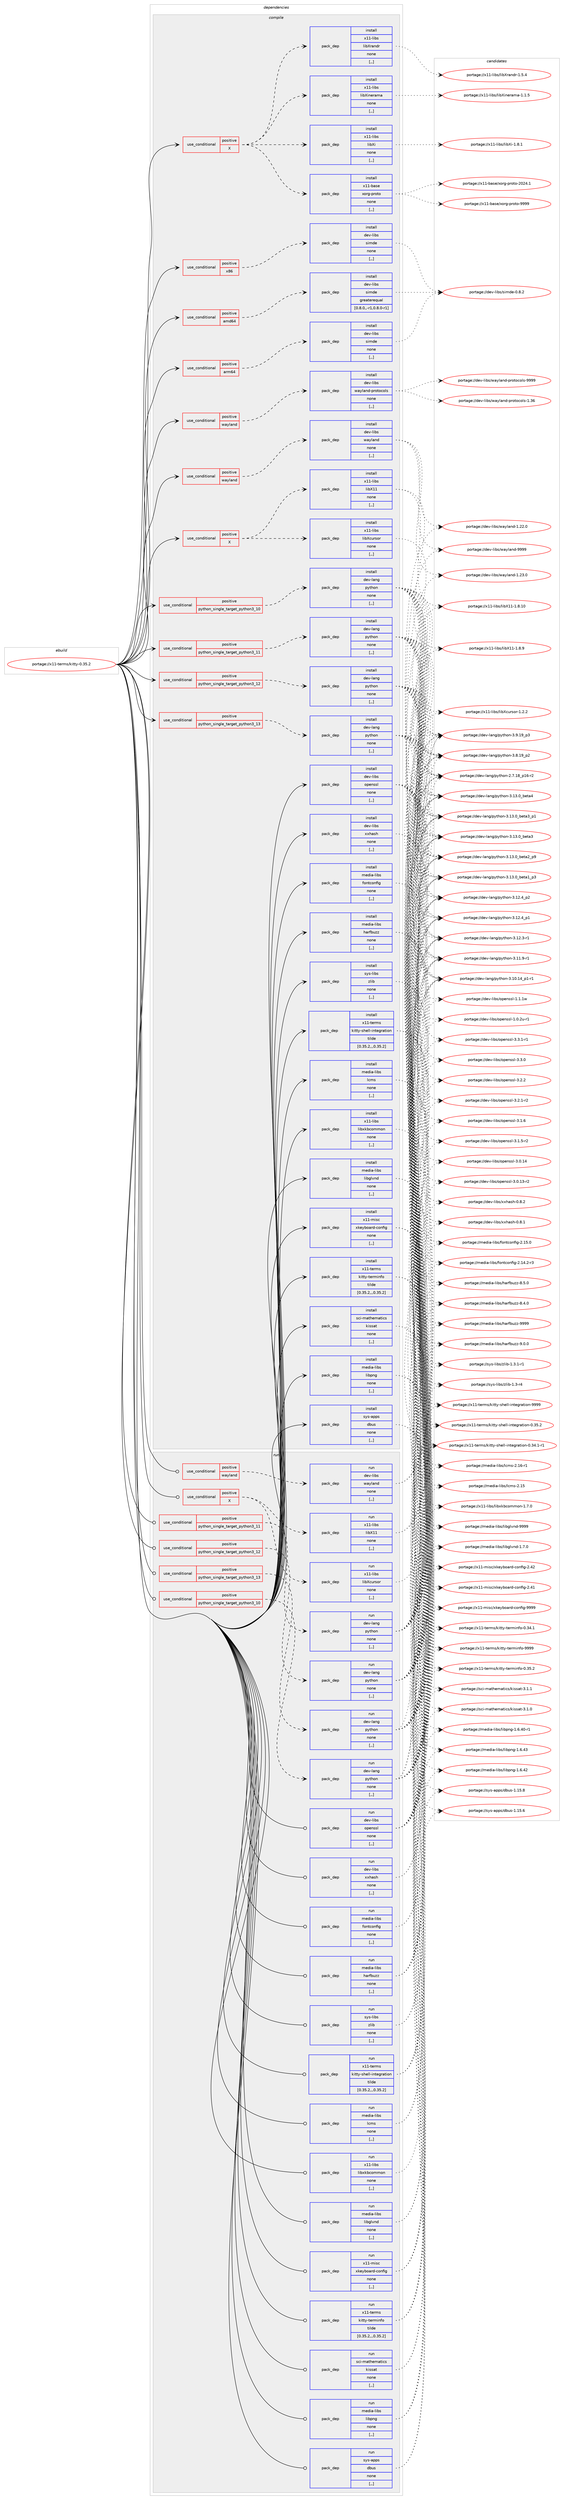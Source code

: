 digraph prolog {

# *************
# Graph options
# *************

newrank=true;
concentrate=true;
compound=true;
graph [rankdir=LR,fontname=Helvetica,fontsize=10,ranksep=1.5];#, ranksep=2.5, nodesep=0.2];
edge  [arrowhead=vee];
node  [fontname=Helvetica,fontsize=10];

# **********
# The ebuild
# **********

subgraph cluster_leftcol {
color=gray;
label=<<i>ebuild</i>>;
id [label="portage://x11-terms/kitty-0.35.2", color=red, width=4, href="../x11-terms/kitty-0.35.2.svg"];
}

# ****************
# The dependencies
# ****************

subgraph cluster_midcol {
color=gray;
label=<<i>dependencies</i>>;
subgraph cluster_compile {
fillcolor="#eeeeee";
style=filled;
label=<<i>compile</i>>;
subgraph cond123040 {
dependency466742 [label=<<TABLE BORDER="0" CELLBORDER="1" CELLSPACING="0" CELLPADDING="4"><TR><TD ROWSPAN="3" CELLPADDING="10">use_conditional</TD></TR><TR><TD>positive</TD></TR><TR><TD>X</TD></TR></TABLE>>, shape=none, color=red];
subgraph pack340284 {
dependency466743 [label=<<TABLE BORDER="0" CELLBORDER="1" CELLSPACING="0" CELLPADDING="4" WIDTH="220"><TR><TD ROWSPAN="6" CELLPADDING="30">pack_dep</TD></TR><TR><TD WIDTH="110">install</TD></TR><TR><TD>x11-base</TD></TR><TR><TD>xorg-proto</TD></TR><TR><TD>none</TD></TR><TR><TD>[,,]</TD></TR></TABLE>>, shape=none, color=blue];
}
dependency466742:e -> dependency466743:w [weight=20,style="dashed",arrowhead="vee"];
subgraph pack340285 {
dependency466744 [label=<<TABLE BORDER="0" CELLBORDER="1" CELLSPACING="0" CELLPADDING="4" WIDTH="220"><TR><TD ROWSPAN="6" CELLPADDING="30">pack_dep</TD></TR><TR><TD WIDTH="110">install</TD></TR><TR><TD>x11-libs</TD></TR><TR><TD>libXi</TD></TR><TR><TD>none</TD></TR><TR><TD>[,,]</TD></TR></TABLE>>, shape=none, color=blue];
}
dependency466742:e -> dependency466744:w [weight=20,style="dashed",arrowhead="vee"];
subgraph pack340286 {
dependency466745 [label=<<TABLE BORDER="0" CELLBORDER="1" CELLSPACING="0" CELLPADDING="4" WIDTH="220"><TR><TD ROWSPAN="6" CELLPADDING="30">pack_dep</TD></TR><TR><TD WIDTH="110">install</TD></TR><TR><TD>x11-libs</TD></TR><TR><TD>libXinerama</TD></TR><TR><TD>none</TD></TR><TR><TD>[,,]</TD></TR></TABLE>>, shape=none, color=blue];
}
dependency466742:e -> dependency466745:w [weight=20,style="dashed",arrowhead="vee"];
subgraph pack340287 {
dependency466746 [label=<<TABLE BORDER="0" CELLBORDER="1" CELLSPACING="0" CELLPADDING="4" WIDTH="220"><TR><TD ROWSPAN="6" CELLPADDING="30">pack_dep</TD></TR><TR><TD WIDTH="110">install</TD></TR><TR><TD>x11-libs</TD></TR><TR><TD>libXrandr</TD></TR><TR><TD>none</TD></TR><TR><TD>[,,]</TD></TR></TABLE>>, shape=none, color=blue];
}
dependency466742:e -> dependency466746:w [weight=20,style="dashed",arrowhead="vee"];
}
id:e -> dependency466742:w [weight=20,style="solid",arrowhead="vee"];
subgraph cond123041 {
dependency466747 [label=<<TABLE BORDER="0" CELLBORDER="1" CELLSPACING="0" CELLPADDING="4"><TR><TD ROWSPAN="3" CELLPADDING="10">use_conditional</TD></TR><TR><TD>positive</TD></TR><TR><TD>X</TD></TR></TABLE>>, shape=none, color=red];
subgraph pack340288 {
dependency466748 [label=<<TABLE BORDER="0" CELLBORDER="1" CELLSPACING="0" CELLPADDING="4" WIDTH="220"><TR><TD ROWSPAN="6" CELLPADDING="30">pack_dep</TD></TR><TR><TD WIDTH="110">install</TD></TR><TR><TD>x11-libs</TD></TR><TR><TD>libX11</TD></TR><TR><TD>none</TD></TR><TR><TD>[,,]</TD></TR></TABLE>>, shape=none, color=blue];
}
dependency466747:e -> dependency466748:w [weight=20,style="dashed",arrowhead="vee"];
subgraph pack340289 {
dependency466749 [label=<<TABLE BORDER="0" CELLBORDER="1" CELLSPACING="0" CELLPADDING="4" WIDTH="220"><TR><TD ROWSPAN="6" CELLPADDING="30">pack_dep</TD></TR><TR><TD WIDTH="110">install</TD></TR><TR><TD>x11-libs</TD></TR><TR><TD>libXcursor</TD></TR><TR><TD>none</TD></TR><TR><TD>[,,]</TD></TR></TABLE>>, shape=none, color=blue];
}
dependency466747:e -> dependency466749:w [weight=20,style="dashed",arrowhead="vee"];
}
id:e -> dependency466747:w [weight=20,style="solid",arrowhead="vee"];
subgraph cond123042 {
dependency466750 [label=<<TABLE BORDER="0" CELLBORDER="1" CELLSPACING="0" CELLPADDING="4"><TR><TD ROWSPAN="3" CELLPADDING="10">use_conditional</TD></TR><TR><TD>positive</TD></TR><TR><TD>amd64</TD></TR></TABLE>>, shape=none, color=red];
subgraph pack340290 {
dependency466751 [label=<<TABLE BORDER="0" CELLBORDER="1" CELLSPACING="0" CELLPADDING="4" WIDTH="220"><TR><TD ROWSPAN="6" CELLPADDING="30">pack_dep</TD></TR><TR><TD WIDTH="110">install</TD></TR><TR><TD>dev-libs</TD></TR><TR><TD>simde</TD></TR><TR><TD>greaterequal</TD></TR><TR><TD>[0.8.0,,-r1,0.8.0-r1]</TD></TR></TABLE>>, shape=none, color=blue];
}
dependency466750:e -> dependency466751:w [weight=20,style="dashed",arrowhead="vee"];
}
id:e -> dependency466750:w [weight=20,style="solid",arrowhead="vee"];
subgraph cond123043 {
dependency466752 [label=<<TABLE BORDER="0" CELLBORDER="1" CELLSPACING="0" CELLPADDING="4"><TR><TD ROWSPAN="3" CELLPADDING="10">use_conditional</TD></TR><TR><TD>positive</TD></TR><TR><TD>arm64</TD></TR></TABLE>>, shape=none, color=red];
subgraph pack340291 {
dependency466753 [label=<<TABLE BORDER="0" CELLBORDER="1" CELLSPACING="0" CELLPADDING="4" WIDTH="220"><TR><TD ROWSPAN="6" CELLPADDING="30">pack_dep</TD></TR><TR><TD WIDTH="110">install</TD></TR><TR><TD>dev-libs</TD></TR><TR><TD>simde</TD></TR><TR><TD>none</TD></TR><TR><TD>[,,]</TD></TR></TABLE>>, shape=none, color=blue];
}
dependency466752:e -> dependency466753:w [weight=20,style="dashed",arrowhead="vee"];
}
id:e -> dependency466752:w [weight=20,style="solid",arrowhead="vee"];
subgraph cond123044 {
dependency466754 [label=<<TABLE BORDER="0" CELLBORDER="1" CELLSPACING="0" CELLPADDING="4"><TR><TD ROWSPAN="3" CELLPADDING="10">use_conditional</TD></TR><TR><TD>positive</TD></TR><TR><TD>python_single_target_python3_10</TD></TR></TABLE>>, shape=none, color=red];
subgraph pack340292 {
dependency466755 [label=<<TABLE BORDER="0" CELLBORDER="1" CELLSPACING="0" CELLPADDING="4" WIDTH="220"><TR><TD ROWSPAN="6" CELLPADDING="30">pack_dep</TD></TR><TR><TD WIDTH="110">install</TD></TR><TR><TD>dev-lang</TD></TR><TR><TD>python</TD></TR><TR><TD>none</TD></TR><TR><TD>[,,]</TD></TR></TABLE>>, shape=none, color=blue];
}
dependency466754:e -> dependency466755:w [weight=20,style="dashed",arrowhead="vee"];
}
id:e -> dependency466754:w [weight=20,style="solid",arrowhead="vee"];
subgraph cond123045 {
dependency466756 [label=<<TABLE BORDER="0" CELLBORDER="1" CELLSPACING="0" CELLPADDING="4"><TR><TD ROWSPAN="3" CELLPADDING="10">use_conditional</TD></TR><TR><TD>positive</TD></TR><TR><TD>python_single_target_python3_11</TD></TR></TABLE>>, shape=none, color=red];
subgraph pack340293 {
dependency466757 [label=<<TABLE BORDER="0" CELLBORDER="1" CELLSPACING="0" CELLPADDING="4" WIDTH="220"><TR><TD ROWSPAN="6" CELLPADDING="30">pack_dep</TD></TR><TR><TD WIDTH="110">install</TD></TR><TR><TD>dev-lang</TD></TR><TR><TD>python</TD></TR><TR><TD>none</TD></TR><TR><TD>[,,]</TD></TR></TABLE>>, shape=none, color=blue];
}
dependency466756:e -> dependency466757:w [weight=20,style="dashed",arrowhead="vee"];
}
id:e -> dependency466756:w [weight=20,style="solid",arrowhead="vee"];
subgraph cond123046 {
dependency466758 [label=<<TABLE BORDER="0" CELLBORDER="1" CELLSPACING="0" CELLPADDING="4"><TR><TD ROWSPAN="3" CELLPADDING="10">use_conditional</TD></TR><TR><TD>positive</TD></TR><TR><TD>python_single_target_python3_12</TD></TR></TABLE>>, shape=none, color=red];
subgraph pack340294 {
dependency466759 [label=<<TABLE BORDER="0" CELLBORDER="1" CELLSPACING="0" CELLPADDING="4" WIDTH="220"><TR><TD ROWSPAN="6" CELLPADDING="30">pack_dep</TD></TR><TR><TD WIDTH="110">install</TD></TR><TR><TD>dev-lang</TD></TR><TR><TD>python</TD></TR><TR><TD>none</TD></TR><TR><TD>[,,]</TD></TR></TABLE>>, shape=none, color=blue];
}
dependency466758:e -> dependency466759:w [weight=20,style="dashed",arrowhead="vee"];
}
id:e -> dependency466758:w [weight=20,style="solid",arrowhead="vee"];
subgraph cond123047 {
dependency466760 [label=<<TABLE BORDER="0" CELLBORDER="1" CELLSPACING="0" CELLPADDING="4"><TR><TD ROWSPAN="3" CELLPADDING="10">use_conditional</TD></TR><TR><TD>positive</TD></TR><TR><TD>python_single_target_python3_13</TD></TR></TABLE>>, shape=none, color=red];
subgraph pack340295 {
dependency466761 [label=<<TABLE BORDER="0" CELLBORDER="1" CELLSPACING="0" CELLPADDING="4" WIDTH="220"><TR><TD ROWSPAN="6" CELLPADDING="30">pack_dep</TD></TR><TR><TD WIDTH="110">install</TD></TR><TR><TD>dev-lang</TD></TR><TR><TD>python</TD></TR><TR><TD>none</TD></TR><TR><TD>[,,]</TD></TR></TABLE>>, shape=none, color=blue];
}
dependency466760:e -> dependency466761:w [weight=20,style="dashed",arrowhead="vee"];
}
id:e -> dependency466760:w [weight=20,style="solid",arrowhead="vee"];
subgraph cond123048 {
dependency466762 [label=<<TABLE BORDER="0" CELLBORDER="1" CELLSPACING="0" CELLPADDING="4"><TR><TD ROWSPAN="3" CELLPADDING="10">use_conditional</TD></TR><TR><TD>positive</TD></TR><TR><TD>wayland</TD></TR></TABLE>>, shape=none, color=red];
subgraph pack340296 {
dependency466763 [label=<<TABLE BORDER="0" CELLBORDER="1" CELLSPACING="0" CELLPADDING="4" WIDTH="220"><TR><TD ROWSPAN="6" CELLPADDING="30">pack_dep</TD></TR><TR><TD WIDTH="110">install</TD></TR><TR><TD>dev-libs</TD></TR><TR><TD>wayland</TD></TR><TR><TD>none</TD></TR><TR><TD>[,,]</TD></TR></TABLE>>, shape=none, color=blue];
}
dependency466762:e -> dependency466763:w [weight=20,style="dashed",arrowhead="vee"];
}
id:e -> dependency466762:w [weight=20,style="solid",arrowhead="vee"];
subgraph cond123049 {
dependency466764 [label=<<TABLE BORDER="0" CELLBORDER="1" CELLSPACING="0" CELLPADDING="4"><TR><TD ROWSPAN="3" CELLPADDING="10">use_conditional</TD></TR><TR><TD>positive</TD></TR><TR><TD>wayland</TD></TR></TABLE>>, shape=none, color=red];
subgraph pack340297 {
dependency466765 [label=<<TABLE BORDER="0" CELLBORDER="1" CELLSPACING="0" CELLPADDING="4" WIDTH="220"><TR><TD ROWSPAN="6" CELLPADDING="30">pack_dep</TD></TR><TR><TD WIDTH="110">install</TD></TR><TR><TD>dev-libs</TD></TR><TR><TD>wayland-protocols</TD></TR><TR><TD>none</TD></TR><TR><TD>[,,]</TD></TR></TABLE>>, shape=none, color=blue];
}
dependency466764:e -> dependency466765:w [weight=20,style="dashed",arrowhead="vee"];
}
id:e -> dependency466764:w [weight=20,style="solid",arrowhead="vee"];
subgraph cond123050 {
dependency466766 [label=<<TABLE BORDER="0" CELLBORDER="1" CELLSPACING="0" CELLPADDING="4"><TR><TD ROWSPAN="3" CELLPADDING="10">use_conditional</TD></TR><TR><TD>positive</TD></TR><TR><TD>x86</TD></TR></TABLE>>, shape=none, color=red];
subgraph pack340298 {
dependency466767 [label=<<TABLE BORDER="0" CELLBORDER="1" CELLSPACING="0" CELLPADDING="4" WIDTH="220"><TR><TD ROWSPAN="6" CELLPADDING="30">pack_dep</TD></TR><TR><TD WIDTH="110">install</TD></TR><TR><TD>dev-libs</TD></TR><TR><TD>simde</TD></TR><TR><TD>none</TD></TR><TR><TD>[,,]</TD></TR></TABLE>>, shape=none, color=blue];
}
dependency466766:e -> dependency466767:w [weight=20,style="dashed",arrowhead="vee"];
}
id:e -> dependency466766:w [weight=20,style="solid",arrowhead="vee"];
subgraph pack340299 {
dependency466768 [label=<<TABLE BORDER="0" CELLBORDER="1" CELLSPACING="0" CELLPADDING="4" WIDTH="220"><TR><TD ROWSPAN="6" CELLPADDING="30">pack_dep</TD></TR><TR><TD WIDTH="110">install</TD></TR><TR><TD>dev-libs</TD></TR><TR><TD>openssl</TD></TR><TR><TD>none</TD></TR><TR><TD>[,,]</TD></TR></TABLE>>, shape=none, color=blue];
}
id:e -> dependency466768:w [weight=20,style="solid",arrowhead="vee"];
subgraph pack340300 {
dependency466769 [label=<<TABLE BORDER="0" CELLBORDER="1" CELLSPACING="0" CELLPADDING="4" WIDTH="220"><TR><TD ROWSPAN="6" CELLPADDING="30">pack_dep</TD></TR><TR><TD WIDTH="110">install</TD></TR><TR><TD>dev-libs</TD></TR><TR><TD>xxhash</TD></TR><TR><TD>none</TD></TR><TR><TD>[,,]</TD></TR></TABLE>>, shape=none, color=blue];
}
id:e -> dependency466769:w [weight=20,style="solid",arrowhead="vee"];
subgraph pack340301 {
dependency466770 [label=<<TABLE BORDER="0" CELLBORDER="1" CELLSPACING="0" CELLPADDING="4" WIDTH="220"><TR><TD ROWSPAN="6" CELLPADDING="30">pack_dep</TD></TR><TR><TD WIDTH="110">install</TD></TR><TR><TD>media-libs</TD></TR><TR><TD>fontconfig</TD></TR><TR><TD>none</TD></TR><TR><TD>[,,]</TD></TR></TABLE>>, shape=none, color=blue];
}
id:e -> dependency466770:w [weight=20,style="solid",arrowhead="vee"];
subgraph pack340302 {
dependency466771 [label=<<TABLE BORDER="0" CELLBORDER="1" CELLSPACING="0" CELLPADDING="4" WIDTH="220"><TR><TD ROWSPAN="6" CELLPADDING="30">pack_dep</TD></TR><TR><TD WIDTH="110">install</TD></TR><TR><TD>media-libs</TD></TR><TR><TD>harfbuzz</TD></TR><TR><TD>none</TD></TR><TR><TD>[,,]</TD></TR></TABLE>>, shape=none, color=blue];
}
id:e -> dependency466771:w [weight=20,style="solid",arrowhead="vee"];
subgraph pack340303 {
dependency466772 [label=<<TABLE BORDER="0" CELLBORDER="1" CELLSPACING="0" CELLPADDING="4" WIDTH="220"><TR><TD ROWSPAN="6" CELLPADDING="30">pack_dep</TD></TR><TR><TD WIDTH="110">install</TD></TR><TR><TD>media-libs</TD></TR><TR><TD>lcms</TD></TR><TR><TD>none</TD></TR><TR><TD>[,,]</TD></TR></TABLE>>, shape=none, color=blue];
}
id:e -> dependency466772:w [weight=20,style="solid",arrowhead="vee"];
subgraph pack340304 {
dependency466773 [label=<<TABLE BORDER="0" CELLBORDER="1" CELLSPACING="0" CELLPADDING="4" WIDTH="220"><TR><TD ROWSPAN="6" CELLPADDING="30">pack_dep</TD></TR><TR><TD WIDTH="110">install</TD></TR><TR><TD>media-libs</TD></TR><TR><TD>libglvnd</TD></TR><TR><TD>none</TD></TR><TR><TD>[,,]</TD></TR></TABLE>>, shape=none, color=blue];
}
id:e -> dependency466773:w [weight=20,style="solid",arrowhead="vee"];
subgraph pack340305 {
dependency466774 [label=<<TABLE BORDER="0" CELLBORDER="1" CELLSPACING="0" CELLPADDING="4" WIDTH="220"><TR><TD ROWSPAN="6" CELLPADDING="30">pack_dep</TD></TR><TR><TD WIDTH="110">install</TD></TR><TR><TD>media-libs</TD></TR><TR><TD>libpng</TD></TR><TR><TD>none</TD></TR><TR><TD>[,,]</TD></TR></TABLE>>, shape=none, color=blue];
}
id:e -> dependency466774:w [weight=20,style="solid",arrowhead="vee"];
subgraph pack340306 {
dependency466775 [label=<<TABLE BORDER="0" CELLBORDER="1" CELLSPACING="0" CELLPADDING="4" WIDTH="220"><TR><TD ROWSPAN="6" CELLPADDING="30">pack_dep</TD></TR><TR><TD WIDTH="110">install</TD></TR><TR><TD>sys-apps</TD></TR><TR><TD>dbus</TD></TR><TR><TD>none</TD></TR><TR><TD>[,,]</TD></TR></TABLE>>, shape=none, color=blue];
}
id:e -> dependency466775:w [weight=20,style="solid",arrowhead="vee"];
subgraph pack340307 {
dependency466776 [label=<<TABLE BORDER="0" CELLBORDER="1" CELLSPACING="0" CELLPADDING="4" WIDTH="220"><TR><TD ROWSPAN="6" CELLPADDING="30">pack_dep</TD></TR><TR><TD WIDTH="110">install</TD></TR><TR><TD>sys-libs</TD></TR><TR><TD>zlib</TD></TR><TR><TD>none</TD></TR><TR><TD>[,,]</TD></TR></TABLE>>, shape=none, color=blue];
}
id:e -> dependency466776:w [weight=20,style="solid",arrowhead="vee"];
subgraph pack340308 {
dependency466777 [label=<<TABLE BORDER="0" CELLBORDER="1" CELLSPACING="0" CELLPADDING="4" WIDTH="220"><TR><TD ROWSPAN="6" CELLPADDING="30">pack_dep</TD></TR><TR><TD WIDTH="110">install</TD></TR><TR><TD>x11-libs</TD></TR><TR><TD>libxkbcommon</TD></TR><TR><TD>none</TD></TR><TR><TD>[,,]</TD></TR></TABLE>>, shape=none, color=blue];
}
id:e -> dependency466777:w [weight=20,style="solid",arrowhead="vee"];
subgraph pack340309 {
dependency466778 [label=<<TABLE BORDER="0" CELLBORDER="1" CELLSPACING="0" CELLPADDING="4" WIDTH="220"><TR><TD ROWSPAN="6" CELLPADDING="30">pack_dep</TD></TR><TR><TD WIDTH="110">install</TD></TR><TR><TD>x11-misc</TD></TR><TR><TD>xkeyboard-config</TD></TR><TR><TD>none</TD></TR><TR><TD>[,,]</TD></TR></TABLE>>, shape=none, color=blue];
}
id:e -> dependency466778:w [weight=20,style="solid",arrowhead="vee"];
subgraph pack340310 {
dependency466779 [label=<<TABLE BORDER="0" CELLBORDER="1" CELLSPACING="0" CELLPADDING="4" WIDTH="220"><TR><TD ROWSPAN="6" CELLPADDING="30">pack_dep</TD></TR><TR><TD WIDTH="110">install</TD></TR><TR><TD>x11-terms</TD></TR><TR><TD>kitty-shell-integration</TD></TR><TR><TD>tilde</TD></TR><TR><TD>[0.35.2,,,0.35.2]</TD></TR></TABLE>>, shape=none, color=blue];
}
id:e -> dependency466779:w [weight=20,style="solid",arrowhead="vee"];
subgraph pack340311 {
dependency466780 [label=<<TABLE BORDER="0" CELLBORDER="1" CELLSPACING="0" CELLPADDING="4" WIDTH="220"><TR><TD ROWSPAN="6" CELLPADDING="30">pack_dep</TD></TR><TR><TD WIDTH="110">install</TD></TR><TR><TD>x11-terms</TD></TR><TR><TD>kitty-terminfo</TD></TR><TR><TD>tilde</TD></TR><TR><TD>[0.35.2,,,0.35.2]</TD></TR></TABLE>>, shape=none, color=blue];
}
id:e -> dependency466780:w [weight=20,style="solid",arrowhead="vee"];
subgraph pack340312 {
dependency466781 [label=<<TABLE BORDER="0" CELLBORDER="1" CELLSPACING="0" CELLPADDING="4" WIDTH="220"><TR><TD ROWSPAN="6" CELLPADDING="30">pack_dep</TD></TR><TR><TD WIDTH="110">install</TD></TR><TR><TD>sci-mathematics</TD></TR><TR><TD>kissat</TD></TR><TR><TD>none</TD></TR><TR><TD>[,,]</TD></TR></TABLE>>, shape=none, color=blue];
}
id:e -> dependency466781:w [weight=20,style="solid",arrowhead="vee"];
}
subgraph cluster_compileandrun {
fillcolor="#eeeeee";
style=filled;
label=<<i>compile and run</i>>;
}
subgraph cluster_run {
fillcolor="#eeeeee";
style=filled;
label=<<i>run</i>>;
subgraph cond123051 {
dependency466782 [label=<<TABLE BORDER="0" CELLBORDER="1" CELLSPACING="0" CELLPADDING="4"><TR><TD ROWSPAN="3" CELLPADDING="10">use_conditional</TD></TR><TR><TD>positive</TD></TR><TR><TD>X</TD></TR></TABLE>>, shape=none, color=red];
subgraph pack340313 {
dependency466783 [label=<<TABLE BORDER="0" CELLBORDER="1" CELLSPACING="0" CELLPADDING="4" WIDTH="220"><TR><TD ROWSPAN="6" CELLPADDING="30">pack_dep</TD></TR><TR><TD WIDTH="110">run</TD></TR><TR><TD>x11-libs</TD></TR><TR><TD>libX11</TD></TR><TR><TD>none</TD></TR><TR><TD>[,,]</TD></TR></TABLE>>, shape=none, color=blue];
}
dependency466782:e -> dependency466783:w [weight=20,style="dashed",arrowhead="vee"];
subgraph pack340314 {
dependency466784 [label=<<TABLE BORDER="0" CELLBORDER="1" CELLSPACING="0" CELLPADDING="4" WIDTH="220"><TR><TD ROWSPAN="6" CELLPADDING="30">pack_dep</TD></TR><TR><TD WIDTH="110">run</TD></TR><TR><TD>x11-libs</TD></TR><TR><TD>libXcursor</TD></TR><TR><TD>none</TD></TR><TR><TD>[,,]</TD></TR></TABLE>>, shape=none, color=blue];
}
dependency466782:e -> dependency466784:w [weight=20,style="dashed",arrowhead="vee"];
}
id:e -> dependency466782:w [weight=20,style="solid",arrowhead="odot"];
subgraph cond123052 {
dependency466785 [label=<<TABLE BORDER="0" CELLBORDER="1" CELLSPACING="0" CELLPADDING="4"><TR><TD ROWSPAN="3" CELLPADDING="10">use_conditional</TD></TR><TR><TD>positive</TD></TR><TR><TD>python_single_target_python3_10</TD></TR></TABLE>>, shape=none, color=red];
subgraph pack340315 {
dependency466786 [label=<<TABLE BORDER="0" CELLBORDER="1" CELLSPACING="0" CELLPADDING="4" WIDTH="220"><TR><TD ROWSPAN="6" CELLPADDING="30">pack_dep</TD></TR><TR><TD WIDTH="110">run</TD></TR><TR><TD>dev-lang</TD></TR><TR><TD>python</TD></TR><TR><TD>none</TD></TR><TR><TD>[,,]</TD></TR></TABLE>>, shape=none, color=blue];
}
dependency466785:e -> dependency466786:w [weight=20,style="dashed",arrowhead="vee"];
}
id:e -> dependency466785:w [weight=20,style="solid",arrowhead="odot"];
subgraph cond123053 {
dependency466787 [label=<<TABLE BORDER="0" CELLBORDER="1" CELLSPACING="0" CELLPADDING="4"><TR><TD ROWSPAN="3" CELLPADDING="10">use_conditional</TD></TR><TR><TD>positive</TD></TR><TR><TD>python_single_target_python3_11</TD></TR></TABLE>>, shape=none, color=red];
subgraph pack340316 {
dependency466788 [label=<<TABLE BORDER="0" CELLBORDER="1" CELLSPACING="0" CELLPADDING="4" WIDTH="220"><TR><TD ROWSPAN="6" CELLPADDING="30">pack_dep</TD></TR><TR><TD WIDTH="110">run</TD></TR><TR><TD>dev-lang</TD></TR><TR><TD>python</TD></TR><TR><TD>none</TD></TR><TR><TD>[,,]</TD></TR></TABLE>>, shape=none, color=blue];
}
dependency466787:e -> dependency466788:w [weight=20,style="dashed",arrowhead="vee"];
}
id:e -> dependency466787:w [weight=20,style="solid",arrowhead="odot"];
subgraph cond123054 {
dependency466789 [label=<<TABLE BORDER="0" CELLBORDER="1" CELLSPACING="0" CELLPADDING="4"><TR><TD ROWSPAN="3" CELLPADDING="10">use_conditional</TD></TR><TR><TD>positive</TD></TR><TR><TD>python_single_target_python3_12</TD></TR></TABLE>>, shape=none, color=red];
subgraph pack340317 {
dependency466790 [label=<<TABLE BORDER="0" CELLBORDER="1" CELLSPACING="0" CELLPADDING="4" WIDTH="220"><TR><TD ROWSPAN="6" CELLPADDING="30">pack_dep</TD></TR><TR><TD WIDTH="110">run</TD></TR><TR><TD>dev-lang</TD></TR><TR><TD>python</TD></TR><TR><TD>none</TD></TR><TR><TD>[,,]</TD></TR></TABLE>>, shape=none, color=blue];
}
dependency466789:e -> dependency466790:w [weight=20,style="dashed",arrowhead="vee"];
}
id:e -> dependency466789:w [weight=20,style="solid",arrowhead="odot"];
subgraph cond123055 {
dependency466791 [label=<<TABLE BORDER="0" CELLBORDER="1" CELLSPACING="0" CELLPADDING="4"><TR><TD ROWSPAN="3" CELLPADDING="10">use_conditional</TD></TR><TR><TD>positive</TD></TR><TR><TD>python_single_target_python3_13</TD></TR></TABLE>>, shape=none, color=red];
subgraph pack340318 {
dependency466792 [label=<<TABLE BORDER="0" CELLBORDER="1" CELLSPACING="0" CELLPADDING="4" WIDTH="220"><TR><TD ROWSPAN="6" CELLPADDING="30">pack_dep</TD></TR><TR><TD WIDTH="110">run</TD></TR><TR><TD>dev-lang</TD></TR><TR><TD>python</TD></TR><TR><TD>none</TD></TR><TR><TD>[,,]</TD></TR></TABLE>>, shape=none, color=blue];
}
dependency466791:e -> dependency466792:w [weight=20,style="dashed",arrowhead="vee"];
}
id:e -> dependency466791:w [weight=20,style="solid",arrowhead="odot"];
subgraph cond123056 {
dependency466793 [label=<<TABLE BORDER="0" CELLBORDER="1" CELLSPACING="0" CELLPADDING="4"><TR><TD ROWSPAN="3" CELLPADDING="10">use_conditional</TD></TR><TR><TD>positive</TD></TR><TR><TD>wayland</TD></TR></TABLE>>, shape=none, color=red];
subgraph pack340319 {
dependency466794 [label=<<TABLE BORDER="0" CELLBORDER="1" CELLSPACING="0" CELLPADDING="4" WIDTH="220"><TR><TD ROWSPAN="6" CELLPADDING="30">pack_dep</TD></TR><TR><TD WIDTH="110">run</TD></TR><TR><TD>dev-libs</TD></TR><TR><TD>wayland</TD></TR><TR><TD>none</TD></TR><TR><TD>[,,]</TD></TR></TABLE>>, shape=none, color=blue];
}
dependency466793:e -> dependency466794:w [weight=20,style="dashed",arrowhead="vee"];
}
id:e -> dependency466793:w [weight=20,style="solid",arrowhead="odot"];
subgraph pack340320 {
dependency466795 [label=<<TABLE BORDER="0" CELLBORDER="1" CELLSPACING="0" CELLPADDING="4" WIDTH="220"><TR><TD ROWSPAN="6" CELLPADDING="30">pack_dep</TD></TR><TR><TD WIDTH="110">run</TD></TR><TR><TD>dev-libs</TD></TR><TR><TD>openssl</TD></TR><TR><TD>none</TD></TR><TR><TD>[,,]</TD></TR></TABLE>>, shape=none, color=blue];
}
id:e -> dependency466795:w [weight=20,style="solid",arrowhead="odot"];
subgraph pack340321 {
dependency466796 [label=<<TABLE BORDER="0" CELLBORDER="1" CELLSPACING="0" CELLPADDING="4" WIDTH="220"><TR><TD ROWSPAN="6" CELLPADDING="30">pack_dep</TD></TR><TR><TD WIDTH="110">run</TD></TR><TR><TD>dev-libs</TD></TR><TR><TD>xxhash</TD></TR><TR><TD>none</TD></TR><TR><TD>[,,]</TD></TR></TABLE>>, shape=none, color=blue];
}
id:e -> dependency466796:w [weight=20,style="solid",arrowhead="odot"];
subgraph pack340322 {
dependency466797 [label=<<TABLE BORDER="0" CELLBORDER="1" CELLSPACING="0" CELLPADDING="4" WIDTH="220"><TR><TD ROWSPAN="6" CELLPADDING="30">pack_dep</TD></TR><TR><TD WIDTH="110">run</TD></TR><TR><TD>media-libs</TD></TR><TR><TD>fontconfig</TD></TR><TR><TD>none</TD></TR><TR><TD>[,,]</TD></TR></TABLE>>, shape=none, color=blue];
}
id:e -> dependency466797:w [weight=20,style="solid",arrowhead="odot"];
subgraph pack340323 {
dependency466798 [label=<<TABLE BORDER="0" CELLBORDER="1" CELLSPACING="0" CELLPADDING="4" WIDTH="220"><TR><TD ROWSPAN="6" CELLPADDING="30">pack_dep</TD></TR><TR><TD WIDTH="110">run</TD></TR><TR><TD>media-libs</TD></TR><TR><TD>harfbuzz</TD></TR><TR><TD>none</TD></TR><TR><TD>[,,]</TD></TR></TABLE>>, shape=none, color=blue];
}
id:e -> dependency466798:w [weight=20,style="solid",arrowhead="odot"];
subgraph pack340324 {
dependency466799 [label=<<TABLE BORDER="0" CELLBORDER="1" CELLSPACING="0" CELLPADDING="4" WIDTH="220"><TR><TD ROWSPAN="6" CELLPADDING="30">pack_dep</TD></TR><TR><TD WIDTH="110">run</TD></TR><TR><TD>media-libs</TD></TR><TR><TD>lcms</TD></TR><TR><TD>none</TD></TR><TR><TD>[,,]</TD></TR></TABLE>>, shape=none, color=blue];
}
id:e -> dependency466799:w [weight=20,style="solid",arrowhead="odot"];
subgraph pack340325 {
dependency466800 [label=<<TABLE BORDER="0" CELLBORDER="1" CELLSPACING="0" CELLPADDING="4" WIDTH="220"><TR><TD ROWSPAN="6" CELLPADDING="30">pack_dep</TD></TR><TR><TD WIDTH="110">run</TD></TR><TR><TD>media-libs</TD></TR><TR><TD>libglvnd</TD></TR><TR><TD>none</TD></TR><TR><TD>[,,]</TD></TR></TABLE>>, shape=none, color=blue];
}
id:e -> dependency466800:w [weight=20,style="solid",arrowhead="odot"];
subgraph pack340326 {
dependency466801 [label=<<TABLE BORDER="0" CELLBORDER="1" CELLSPACING="0" CELLPADDING="4" WIDTH="220"><TR><TD ROWSPAN="6" CELLPADDING="30">pack_dep</TD></TR><TR><TD WIDTH="110">run</TD></TR><TR><TD>media-libs</TD></TR><TR><TD>libpng</TD></TR><TR><TD>none</TD></TR><TR><TD>[,,]</TD></TR></TABLE>>, shape=none, color=blue];
}
id:e -> dependency466801:w [weight=20,style="solid",arrowhead="odot"];
subgraph pack340327 {
dependency466802 [label=<<TABLE BORDER="0" CELLBORDER="1" CELLSPACING="0" CELLPADDING="4" WIDTH="220"><TR><TD ROWSPAN="6" CELLPADDING="30">pack_dep</TD></TR><TR><TD WIDTH="110">run</TD></TR><TR><TD>sys-apps</TD></TR><TR><TD>dbus</TD></TR><TR><TD>none</TD></TR><TR><TD>[,,]</TD></TR></TABLE>>, shape=none, color=blue];
}
id:e -> dependency466802:w [weight=20,style="solid",arrowhead="odot"];
subgraph pack340328 {
dependency466803 [label=<<TABLE BORDER="0" CELLBORDER="1" CELLSPACING="0" CELLPADDING="4" WIDTH="220"><TR><TD ROWSPAN="6" CELLPADDING="30">pack_dep</TD></TR><TR><TD WIDTH="110">run</TD></TR><TR><TD>sys-libs</TD></TR><TR><TD>zlib</TD></TR><TR><TD>none</TD></TR><TR><TD>[,,]</TD></TR></TABLE>>, shape=none, color=blue];
}
id:e -> dependency466803:w [weight=20,style="solid",arrowhead="odot"];
subgraph pack340329 {
dependency466804 [label=<<TABLE BORDER="0" CELLBORDER="1" CELLSPACING="0" CELLPADDING="4" WIDTH="220"><TR><TD ROWSPAN="6" CELLPADDING="30">pack_dep</TD></TR><TR><TD WIDTH="110">run</TD></TR><TR><TD>x11-libs</TD></TR><TR><TD>libxkbcommon</TD></TR><TR><TD>none</TD></TR><TR><TD>[,,]</TD></TR></TABLE>>, shape=none, color=blue];
}
id:e -> dependency466804:w [weight=20,style="solid",arrowhead="odot"];
subgraph pack340330 {
dependency466805 [label=<<TABLE BORDER="0" CELLBORDER="1" CELLSPACING="0" CELLPADDING="4" WIDTH="220"><TR><TD ROWSPAN="6" CELLPADDING="30">pack_dep</TD></TR><TR><TD WIDTH="110">run</TD></TR><TR><TD>x11-misc</TD></TR><TR><TD>xkeyboard-config</TD></TR><TR><TD>none</TD></TR><TR><TD>[,,]</TD></TR></TABLE>>, shape=none, color=blue];
}
id:e -> dependency466805:w [weight=20,style="solid",arrowhead="odot"];
subgraph pack340331 {
dependency466806 [label=<<TABLE BORDER="0" CELLBORDER="1" CELLSPACING="0" CELLPADDING="4" WIDTH="220"><TR><TD ROWSPAN="6" CELLPADDING="30">pack_dep</TD></TR><TR><TD WIDTH="110">run</TD></TR><TR><TD>x11-terms</TD></TR><TR><TD>kitty-shell-integration</TD></TR><TR><TD>tilde</TD></TR><TR><TD>[0.35.2,,,0.35.2]</TD></TR></TABLE>>, shape=none, color=blue];
}
id:e -> dependency466806:w [weight=20,style="solid",arrowhead="odot"];
subgraph pack340332 {
dependency466807 [label=<<TABLE BORDER="0" CELLBORDER="1" CELLSPACING="0" CELLPADDING="4" WIDTH="220"><TR><TD ROWSPAN="6" CELLPADDING="30">pack_dep</TD></TR><TR><TD WIDTH="110">run</TD></TR><TR><TD>x11-terms</TD></TR><TR><TD>kitty-terminfo</TD></TR><TR><TD>tilde</TD></TR><TR><TD>[0.35.2,,,0.35.2]</TD></TR></TABLE>>, shape=none, color=blue];
}
id:e -> dependency466807:w [weight=20,style="solid",arrowhead="odot"];
subgraph pack340333 {
dependency466808 [label=<<TABLE BORDER="0" CELLBORDER="1" CELLSPACING="0" CELLPADDING="4" WIDTH="220"><TR><TD ROWSPAN="6" CELLPADDING="30">pack_dep</TD></TR><TR><TD WIDTH="110">run</TD></TR><TR><TD>sci-mathematics</TD></TR><TR><TD>kissat</TD></TR><TR><TD>none</TD></TR><TR><TD>[,,]</TD></TR></TABLE>>, shape=none, color=blue];
}
id:e -> dependency466808:w [weight=20,style="solid",arrowhead="odot"];
}
}

# **************
# The candidates
# **************

subgraph cluster_choices {
rank=same;
color=gray;
label=<<i>candidates</i>>;

subgraph choice340284 {
color=black;
nodesep=1;
choice120494945989711510147120111114103451121141111161114557575757 [label="portage://x11-base/xorg-proto-9999", color=red, width=4,href="../x11-base/xorg-proto-9999.svg"];
choice1204949459897115101471201111141034511211411111611145504850524649 [label="portage://x11-base/xorg-proto-2024.1", color=red, width=4,href="../x11-base/xorg-proto-2024.1.svg"];
dependency466743:e -> choice120494945989711510147120111114103451121141111161114557575757:w [style=dotted,weight="100"];
dependency466743:e -> choice1204949459897115101471201111141034511211411111611145504850524649:w [style=dotted,weight="100"];
}
subgraph choice340285 {
color=black;
nodesep=1;
choice12049494510810598115471081059888105454946564649 [label="portage://x11-libs/libXi-1.8.1", color=red, width=4,href="../x11-libs/libXi-1.8.1.svg"];
dependency466744:e -> choice12049494510810598115471081059888105454946564649:w [style=dotted,weight="100"];
}
subgraph choice340286 {
color=black;
nodesep=1;
choice120494945108105981154710810598881051101011149710997454946494653 [label="portage://x11-libs/libXinerama-1.1.5", color=red, width=4,href="../x11-libs/libXinerama-1.1.5.svg"];
dependency466745:e -> choice120494945108105981154710810598881051101011149710997454946494653:w [style=dotted,weight="100"];
}
subgraph choice340287 {
color=black;
nodesep=1;
choice1204949451081059811547108105988811497110100114454946534652 [label="portage://x11-libs/libXrandr-1.5.4", color=red, width=4,href="../x11-libs/libXrandr-1.5.4.svg"];
dependency466746:e -> choice1204949451081059811547108105988811497110100114454946534652:w [style=dotted,weight="100"];
}
subgraph choice340288 {
color=black;
nodesep=1;
choice12049494510810598115471081059888494945494656464948 [label="portage://x11-libs/libX11-1.8.10", color=red, width=4,href="../x11-libs/libX11-1.8.10.svg"];
choice120494945108105981154710810598884949454946564657 [label="portage://x11-libs/libX11-1.8.9", color=red, width=4,href="../x11-libs/libX11-1.8.9.svg"];
dependency466748:e -> choice12049494510810598115471081059888494945494656464948:w [style=dotted,weight="100"];
dependency466748:e -> choice120494945108105981154710810598884949454946564657:w [style=dotted,weight="100"];
}
subgraph choice340289 {
color=black;
nodesep=1;
choice1204949451081059811547108105988899117114115111114454946504650 [label="portage://x11-libs/libXcursor-1.2.2", color=red, width=4,href="../x11-libs/libXcursor-1.2.2.svg"];
dependency466749:e -> choice1204949451081059811547108105988899117114115111114454946504650:w [style=dotted,weight="100"];
}
subgraph choice340290 {
color=black;
nodesep=1;
choice100101118451081059811547115105109100101454846564650 [label="portage://dev-libs/simde-0.8.2", color=red, width=4,href="../dev-libs/simde-0.8.2.svg"];
dependency466751:e -> choice100101118451081059811547115105109100101454846564650:w [style=dotted,weight="100"];
}
subgraph choice340291 {
color=black;
nodesep=1;
choice100101118451081059811547115105109100101454846564650 [label="portage://dev-libs/simde-0.8.2", color=red, width=4,href="../dev-libs/simde-0.8.2.svg"];
dependency466753:e -> choice100101118451081059811547115105109100101454846564650:w [style=dotted,weight="100"];
}
subgraph choice340292 {
color=black;
nodesep=1;
choice1001011184510897110103471121211161041111104551464951464895981011169752 [label="portage://dev-lang/python-3.13.0_beta4", color=red, width=4,href="../dev-lang/python-3.13.0_beta4.svg"];
choice10010111845108971101034711212111610411111045514649514648959810111697519511249 [label="portage://dev-lang/python-3.13.0_beta3_p1", color=red, width=4,href="../dev-lang/python-3.13.0_beta3_p1.svg"];
choice1001011184510897110103471121211161041111104551464951464895981011169751 [label="portage://dev-lang/python-3.13.0_beta3", color=red, width=4,href="../dev-lang/python-3.13.0_beta3.svg"];
choice10010111845108971101034711212111610411111045514649514648959810111697509511257 [label="portage://dev-lang/python-3.13.0_beta2_p9", color=red, width=4,href="../dev-lang/python-3.13.0_beta2_p9.svg"];
choice10010111845108971101034711212111610411111045514649514648959810111697499511251 [label="portage://dev-lang/python-3.13.0_beta1_p3", color=red, width=4,href="../dev-lang/python-3.13.0_beta1_p3.svg"];
choice100101118451089711010347112121116104111110455146495046529511250 [label="portage://dev-lang/python-3.12.4_p2", color=red, width=4,href="../dev-lang/python-3.12.4_p2.svg"];
choice100101118451089711010347112121116104111110455146495046529511249 [label="portage://dev-lang/python-3.12.4_p1", color=red, width=4,href="../dev-lang/python-3.12.4_p1.svg"];
choice100101118451089711010347112121116104111110455146495046514511449 [label="portage://dev-lang/python-3.12.3-r1", color=red, width=4,href="../dev-lang/python-3.12.3-r1.svg"];
choice100101118451089711010347112121116104111110455146494946574511449 [label="portage://dev-lang/python-3.11.9-r1", color=red, width=4,href="../dev-lang/python-3.11.9-r1.svg"];
choice100101118451089711010347112121116104111110455146494846495295112494511449 [label="portage://dev-lang/python-3.10.14_p1-r1", color=red, width=4,href="../dev-lang/python-3.10.14_p1-r1.svg"];
choice100101118451089711010347112121116104111110455146574649579511251 [label="portage://dev-lang/python-3.9.19_p3", color=red, width=4,href="../dev-lang/python-3.9.19_p3.svg"];
choice100101118451089711010347112121116104111110455146564649579511250 [label="portage://dev-lang/python-3.8.19_p2", color=red, width=4,href="../dev-lang/python-3.8.19_p2.svg"];
choice100101118451089711010347112121116104111110455046554649569511249544511450 [label="portage://dev-lang/python-2.7.18_p16-r2", color=red, width=4,href="../dev-lang/python-2.7.18_p16-r2.svg"];
dependency466755:e -> choice1001011184510897110103471121211161041111104551464951464895981011169752:w [style=dotted,weight="100"];
dependency466755:e -> choice10010111845108971101034711212111610411111045514649514648959810111697519511249:w [style=dotted,weight="100"];
dependency466755:e -> choice1001011184510897110103471121211161041111104551464951464895981011169751:w [style=dotted,weight="100"];
dependency466755:e -> choice10010111845108971101034711212111610411111045514649514648959810111697509511257:w [style=dotted,weight="100"];
dependency466755:e -> choice10010111845108971101034711212111610411111045514649514648959810111697499511251:w [style=dotted,weight="100"];
dependency466755:e -> choice100101118451089711010347112121116104111110455146495046529511250:w [style=dotted,weight="100"];
dependency466755:e -> choice100101118451089711010347112121116104111110455146495046529511249:w [style=dotted,weight="100"];
dependency466755:e -> choice100101118451089711010347112121116104111110455146495046514511449:w [style=dotted,weight="100"];
dependency466755:e -> choice100101118451089711010347112121116104111110455146494946574511449:w [style=dotted,weight="100"];
dependency466755:e -> choice100101118451089711010347112121116104111110455146494846495295112494511449:w [style=dotted,weight="100"];
dependency466755:e -> choice100101118451089711010347112121116104111110455146574649579511251:w [style=dotted,weight="100"];
dependency466755:e -> choice100101118451089711010347112121116104111110455146564649579511250:w [style=dotted,weight="100"];
dependency466755:e -> choice100101118451089711010347112121116104111110455046554649569511249544511450:w [style=dotted,weight="100"];
}
subgraph choice340293 {
color=black;
nodesep=1;
choice1001011184510897110103471121211161041111104551464951464895981011169752 [label="portage://dev-lang/python-3.13.0_beta4", color=red, width=4,href="../dev-lang/python-3.13.0_beta4.svg"];
choice10010111845108971101034711212111610411111045514649514648959810111697519511249 [label="portage://dev-lang/python-3.13.0_beta3_p1", color=red, width=4,href="../dev-lang/python-3.13.0_beta3_p1.svg"];
choice1001011184510897110103471121211161041111104551464951464895981011169751 [label="portage://dev-lang/python-3.13.0_beta3", color=red, width=4,href="../dev-lang/python-3.13.0_beta3.svg"];
choice10010111845108971101034711212111610411111045514649514648959810111697509511257 [label="portage://dev-lang/python-3.13.0_beta2_p9", color=red, width=4,href="../dev-lang/python-3.13.0_beta2_p9.svg"];
choice10010111845108971101034711212111610411111045514649514648959810111697499511251 [label="portage://dev-lang/python-3.13.0_beta1_p3", color=red, width=4,href="../dev-lang/python-3.13.0_beta1_p3.svg"];
choice100101118451089711010347112121116104111110455146495046529511250 [label="portage://dev-lang/python-3.12.4_p2", color=red, width=4,href="../dev-lang/python-3.12.4_p2.svg"];
choice100101118451089711010347112121116104111110455146495046529511249 [label="portage://dev-lang/python-3.12.4_p1", color=red, width=4,href="../dev-lang/python-3.12.4_p1.svg"];
choice100101118451089711010347112121116104111110455146495046514511449 [label="portage://dev-lang/python-3.12.3-r1", color=red, width=4,href="../dev-lang/python-3.12.3-r1.svg"];
choice100101118451089711010347112121116104111110455146494946574511449 [label="portage://dev-lang/python-3.11.9-r1", color=red, width=4,href="../dev-lang/python-3.11.9-r1.svg"];
choice100101118451089711010347112121116104111110455146494846495295112494511449 [label="portage://dev-lang/python-3.10.14_p1-r1", color=red, width=4,href="../dev-lang/python-3.10.14_p1-r1.svg"];
choice100101118451089711010347112121116104111110455146574649579511251 [label="portage://dev-lang/python-3.9.19_p3", color=red, width=4,href="../dev-lang/python-3.9.19_p3.svg"];
choice100101118451089711010347112121116104111110455146564649579511250 [label="portage://dev-lang/python-3.8.19_p2", color=red, width=4,href="../dev-lang/python-3.8.19_p2.svg"];
choice100101118451089711010347112121116104111110455046554649569511249544511450 [label="portage://dev-lang/python-2.7.18_p16-r2", color=red, width=4,href="../dev-lang/python-2.7.18_p16-r2.svg"];
dependency466757:e -> choice1001011184510897110103471121211161041111104551464951464895981011169752:w [style=dotted,weight="100"];
dependency466757:e -> choice10010111845108971101034711212111610411111045514649514648959810111697519511249:w [style=dotted,weight="100"];
dependency466757:e -> choice1001011184510897110103471121211161041111104551464951464895981011169751:w [style=dotted,weight="100"];
dependency466757:e -> choice10010111845108971101034711212111610411111045514649514648959810111697509511257:w [style=dotted,weight="100"];
dependency466757:e -> choice10010111845108971101034711212111610411111045514649514648959810111697499511251:w [style=dotted,weight="100"];
dependency466757:e -> choice100101118451089711010347112121116104111110455146495046529511250:w [style=dotted,weight="100"];
dependency466757:e -> choice100101118451089711010347112121116104111110455146495046529511249:w [style=dotted,weight="100"];
dependency466757:e -> choice100101118451089711010347112121116104111110455146495046514511449:w [style=dotted,weight="100"];
dependency466757:e -> choice100101118451089711010347112121116104111110455146494946574511449:w [style=dotted,weight="100"];
dependency466757:e -> choice100101118451089711010347112121116104111110455146494846495295112494511449:w [style=dotted,weight="100"];
dependency466757:e -> choice100101118451089711010347112121116104111110455146574649579511251:w [style=dotted,weight="100"];
dependency466757:e -> choice100101118451089711010347112121116104111110455146564649579511250:w [style=dotted,weight="100"];
dependency466757:e -> choice100101118451089711010347112121116104111110455046554649569511249544511450:w [style=dotted,weight="100"];
}
subgraph choice340294 {
color=black;
nodesep=1;
choice1001011184510897110103471121211161041111104551464951464895981011169752 [label="portage://dev-lang/python-3.13.0_beta4", color=red, width=4,href="../dev-lang/python-3.13.0_beta4.svg"];
choice10010111845108971101034711212111610411111045514649514648959810111697519511249 [label="portage://dev-lang/python-3.13.0_beta3_p1", color=red, width=4,href="../dev-lang/python-3.13.0_beta3_p1.svg"];
choice1001011184510897110103471121211161041111104551464951464895981011169751 [label="portage://dev-lang/python-3.13.0_beta3", color=red, width=4,href="../dev-lang/python-3.13.0_beta3.svg"];
choice10010111845108971101034711212111610411111045514649514648959810111697509511257 [label="portage://dev-lang/python-3.13.0_beta2_p9", color=red, width=4,href="../dev-lang/python-3.13.0_beta2_p9.svg"];
choice10010111845108971101034711212111610411111045514649514648959810111697499511251 [label="portage://dev-lang/python-3.13.0_beta1_p3", color=red, width=4,href="../dev-lang/python-3.13.0_beta1_p3.svg"];
choice100101118451089711010347112121116104111110455146495046529511250 [label="portage://dev-lang/python-3.12.4_p2", color=red, width=4,href="../dev-lang/python-3.12.4_p2.svg"];
choice100101118451089711010347112121116104111110455146495046529511249 [label="portage://dev-lang/python-3.12.4_p1", color=red, width=4,href="../dev-lang/python-3.12.4_p1.svg"];
choice100101118451089711010347112121116104111110455146495046514511449 [label="portage://dev-lang/python-3.12.3-r1", color=red, width=4,href="../dev-lang/python-3.12.3-r1.svg"];
choice100101118451089711010347112121116104111110455146494946574511449 [label="portage://dev-lang/python-3.11.9-r1", color=red, width=4,href="../dev-lang/python-3.11.9-r1.svg"];
choice100101118451089711010347112121116104111110455146494846495295112494511449 [label="portage://dev-lang/python-3.10.14_p1-r1", color=red, width=4,href="../dev-lang/python-3.10.14_p1-r1.svg"];
choice100101118451089711010347112121116104111110455146574649579511251 [label="portage://dev-lang/python-3.9.19_p3", color=red, width=4,href="../dev-lang/python-3.9.19_p3.svg"];
choice100101118451089711010347112121116104111110455146564649579511250 [label="portage://dev-lang/python-3.8.19_p2", color=red, width=4,href="../dev-lang/python-3.8.19_p2.svg"];
choice100101118451089711010347112121116104111110455046554649569511249544511450 [label="portage://dev-lang/python-2.7.18_p16-r2", color=red, width=4,href="../dev-lang/python-2.7.18_p16-r2.svg"];
dependency466759:e -> choice1001011184510897110103471121211161041111104551464951464895981011169752:w [style=dotted,weight="100"];
dependency466759:e -> choice10010111845108971101034711212111610411111045514649514648959810111697519511249:w [style=dotted,weight="100"];
dependency466759:e -> choice1001011184510897110103471121211161041111104551464951464895981011169751:w [style=dotted,weight="100"];
dependency466759:e -> choice10010111845108971101034711212111610411111045514649514648959810111697509511257:w [style=dotted,weight="100"];
dependency466759:e -> choice10010111845108971101034711212111610411111045514649514648959810111697499511251:w [style=dotted,weight="100"];
dependency466759:e -> choice100101118451089711010347112121116104111110455146495046529511250:w [style=dotted,weight="100"];
dependency466759:e -> choice100101118451089711010347112121116104111110455146495046529511249:w [style=dotted,weight="100"];
dependency466759:e -> choice100101118451089711010347112121116104111110455146495046514511449:w [style=dotted,weight="100"];
dependency466759:e -> choice100101118451089711010347112121116104111110455146494946574511449:w [style=dotted,weight="100"];
dependency466759:e -> choice100101118451089711010347112121116104111110455146494846495295112494511449:w [style=dotted,weight="100"];
dependency466759:e -> choice100101118451089711010347112121116104111110455146574649579511251:w [style=dotted,weight="100"];
dependency466759:e -> choice100101118451089711010347112121116104111110455146564649579511250:w [style=dotted,weight="100"];
dependency466759:e -> choice100101118451089711010347112121116104111110455046554649569511249544511450:w [style=dotted,weight="100"];
}
subgraph choice340295 {
color=black;
nodesep=1;
choice1001011184510897110103471121211161041111104551464951464895981011169752 [label="portage://dev-lang/python-3.13.0_beta4", color=red, width=4,href="../dev-lang/python-3.13.0_beta4.svg"];
choice10010111845108971101034711212111610411111045514649514648959810111697519511249 [label="portage://dev-lang/python-3.13.0_beta3_p1", color=red, width=4,href="../dev-lang/python-3.13.0_beta3_p1.svg"];
choice1001011184510897110103471121211161041111104551464951464895981011169751 [label="portage://dev-lang/python-3.13.0_beta3", color=red, width=4,href="../dev-lang/python-3.13.0_beta3.svg"];
choice10010111845108971101034711212111610411111045514649514648959810111697509511257 [label="portage://dev-lang/python-3.13.0_beta2_p9", color=red, width=4,href="../dev-lang/python-3.13.0_beta2_p9.svg"];
choice10010111845108971101034711212111610411111045514649514648959810111697499511251 [label="portage://dev-lang/python-3.13.0_beta1_p3", color=red, width=4,href="../dev-lang/python-3.13.0_beta1_p3.svg"];
choice100101118451089711010347112121116104111110455146495046529511250 [label="portage://dev-lang/python-3.12.4_p2", color=red, width=4,href="../dev-lang/python-3.12.4_p2.svg"];
choice100101118451089711010347112121116104111110455146495046529511249 [label="portage://dev-lang/python-3.12.4_p1", color=red, width=4,href="../dev-lang/python-3.12.4_p1.svg"];
choice100101118451089711010347112121116104111110455146495046514511449 [label="portage://dev-lang/python-3.12.3-r1", color=red, width=4,href="../dev-lang/python-3.12.3-r1.svg"];
choice100101118451089711010347112121116104111110455146494946574511449 [label="portage://dev-lang/python-3.11.9-r1", color=red, width=4,href="../dev-lang/python-3.11.9-r1.svg"];
choice100101118451089711010347112121116104111110455146494846495295112494511449 [label="portage://dev-lang/python-3.10.14_p1-r1", color=red, width=4,href="../dev-lang/python-3.10.14_p1-r1.svg"];
choice100101118451089711010347112121116104111110455146574649579511251 [label="portage://dev-lang/python-3.9.19_p3", color=red, width=4,href="../dev-lang/python-3.9.19_p3.svg"];
choice100101118451089711010347112121116104111110455146564649579511250 [label="portage://dev-lang/python-3.8.19_p2", color=red, width=4,href="../dev-lang/python-3.8.19_p2.svg"];
choice100101118451089711010347112121116104111110455046554649569511249544511450 [label="portage://dev-lang/python-2.7.18_p16-r2", color=red, width=4,href="../dev-lang/python-2.7.18_p16-r2.svg"];
dependency466761:e -> choice1001011184510897110103471121211161041111104551464951464895981011169752:w [style=dotted,weight="100"];
dependency466761:e -> choice10010111845108971101034711212111610411111045514649514648959810111697519511249:w [style=dotted,weight="100"];
dependency466761:e -> choice1001011184510897110103471121211161041111104551464951464895981011169751:w [style=dotted,weight="100"];
dependency466761:e -> choice10010111845108971101034711212111610411111045514649514648959810111697509511257:w [style=dotted,weight="100"];
dependency466761:e -> choice10010111845108971101034711212111610411111045514649514648959810111697499511251:w [style=dotted,weight="100"];
dependency466761:e -> choice100101118451089711010347112121116104111110455146495046529511250:w [style=dotted,weight="100"];
dependency466761:e -> choice100101118451089711010347112121116104111110455146495046529511249:w [style=dotted,weight="100"];
dependency466761:e -> choice100101118451089711010347112121116104111110455146495046514511449:w [style=dotted,weight="100"];
dependency466761:e -> choice100101118451089711010347112121116104111110455146494946574511449:w [style=dotted,weight="100"];
dependency466761:e -> choice100101118451089711010347112121116104111110455146494846495295112494511449:w [style=dotted,weight="100"];
dependency466761:e -> choice100101118451089711010347112121116104111110455146574649579511251:w [style=dotted,weight="100"];
dependency466761:e -> choice100101118451089711010347112121116104111110455146564649579511250:w [style=dotted,weight="100"];
dependency466761:e -> choice100101118451089711010347112121116104111110455046554649569511249544511450:w [style=dotted,weight="100"];
}
subgraph choice340296 {
color=black;
nodesep=1;
choice10010111845108105981154711997121108971101004557575757 [label="portage://dev-libs/wayland-9999", color=red, width=4,href="../dev-libs/wayland-9999.svg"];
choice100101118451081059811547119971211089711010045494650514648 [label="portage://dev-libs/wayland-1.23.0", color=red, width=4,href="../dev-libs/wayland-1.23.0.svg"];
choice100101118451081059811547119971211089711010045494650504648 [label="portage://dev-libs/wayland-1.22.0", color=red, width=4,href="../dev-libs/wayland-1.22.0.svg"];
dependency466763:e -> choice10010111845108105981154711997121108971101004557575757:w [style=dotted,weight="100"];
dependency466763:e -> choice100101118451081059811547119971211089711010045494650514648:w [style=dotted,weight="100"];
dependency466763:e -> choice100101118451081059811547119971211089711010045494650504648:w [style=dotted,weight="100"];
}
subgraph choice340297 {
color=black;
nodesep=1;
choice100101118451081059811547119971211089711010045112114111116111991111081154557575757 [label="portage://dev-libs/wayland-protocols-9999", color=red, width=4,href="../dev-libs/wayland-protocols-9999.svg"];
choice100101118451081059811547119971211089711010045112114111116111991111081154549465154 [label="portage://dev-libs/wayland-protocols-1.36", color=red, width=4,href="../dev-libs/wayland-protocols-1.36.svg"];
dependency466765:e -> choice100101118451081059811547119971211089711010045112114111116111991111081154557575757:w [style=dotted,weight="100"];
dependency466765:e -> choice100101118451081059811547119971211089711010045112114111116111991111081154549465154:w [style=dotted,weight="100"];
}
subgraph choice340298 {
color=black;
nodesep=1;
choice100101118451081059811547115105109100101454846564650 [label="portage://dev-libs/simde-0.8.2", color=red, width=4,href="../dev-libs/simde-0.8.2.svg"];
dependency466767:e -> choice100101118451081059811547115105109100101454846564650:w [style=dotted,weight="100"];
}
subgraph choice340299 {
color=black;
nodesep=1;
choice1001011184510810598115471111121011101151151084551465146494511449 [label="portage://dev-libs/openssl-3.3.1-r1", color=red, width=4,href="../dev-libs/openssl-3.3.1-r1.svg"];
choice100101118451081059811547111112101110115115108455146514648 [label="portage://dev-libs/openssl-3.3.0", color=red, width=4,href="../dev-libs/openssl-3.3.0.svg"];
choice100101118451081059811547111112101110115115108455146504650 [label="portage://dev-libs/openssl-3.2.2", color=red, width=4,href="../dev-libs/openssl-3.2.2.svg"];
choice1001011184510810598115471111121011101151151084551465046494511450 [label="portage://dev-libs/openssl-3.2.1-r2", color=red, width=4,href="../dev-libs/openssl-3.2.1-r2.svg"];
choice100101118451081059811547111112101110115115108455146494654 [label="portage://dev-libs/openssl-3.1.6", color=red, width=4,href="../dev-libs/openssl-3.1.6.svg"];
choice1001011184510810598115471111121011101151151084551464946534511450 [label="portage://dev-libs/openssl-3.1.5-r2", color=red, width=4,href="../dev-libs/openssl-3.1.5-r2.svg"];
choice10010111845108105981154711111210111011511510845514648464952 [label="portage://dev-libs/openssl-3.0.14", color=red, width=4,href="../dev-libs/openssl-3.0.14.svg"];
choice100101118451081059811547111112101110115115108455146484649514511450 [label="portage://dev-libs/openssl-3.0.13-r2", color=red, width=4,href="../dev-libs/openssl-3.0.13-r2.svg"];
choice100101118451081059811547111112101110115115108454946494649119 [label="portage://dev-libs/openssl-1.1.1w", color=red, width=4,href="../dev-libs/openssl-1.1.1w.svg"];
choice1001011184510810598115471111121011101151151084549464846501174511449 [label="portage://dev-libs/openssl-1.0.2u-r1", color=red, width=4,href="../dev-libs/openssl-1.0.2u-r1.svg"];
dependency466768:e -> choice1001011184510810598115471111121011101151151084551465146494511449:w [style=dotted,weight="100"];
dependency466768:e -> choice100101118451081059811547111112101110115115108455146514648:w [style=dotted,weight="100"];
dependency466768:e -> choice100101118451081059811547111112101110115115108455146504650:w [style=dotted,weight="100"];
dependency466768:e -> choice1001011184510810598115471111121011101151151084551465046494511450:w [style=dotted,weight="100"];
dependency466768:e -> choice100101118451081059811547111112101110115115108455146494654:w [style=dotted,weight="100"];
dependency466768:e -> choice1001011184510810598115471111121011101151151084551464946534511450:w [style=dotted,weight="100"];
dependency466768:e -> choice10010111845108105981154711111210111011511510845514648464952:w [style=dotted,weight="100"];
dependency466768:e -> choice100101118451081059811547111112101110115115108455146484649514511450:w [style=dotted,weight="100"];
dependency466768:e -> choice100101118451081059811547111112101110115115108454946494649119:w [style=dotted,weight="100"];
dependency466768:e -> choice1001011184510810598115471111121011101151151084549464846501174511449:w [style=dotted,weight="100"];
}
subgraph choice340300 {
color=black;
nodesep=1;
choice10010111845108105981154712012010497115104454846564650 [label="portage://dev-libs/xxhash-0.8.2", color=red, width=4,href="../dev-libs/xxhash-0.8.2.svg"];
choice10010111845108105981154712012010497115104454846564649 [label="portage://dev-libs/xxhash-0.8.1", color=red, width=4,href="../dev-libs/xxhash-0.8.1.svg"];
dependency466769:e -> choice10010111845108105981154712012010497115104454846564650:w [style=dotted,weight="100"];
dependency466769:e -> choice10010111845108105981154712012010497115104454846564649:w [style=dotted,weight="100"];
}
subgraph choice340301 {
color=black;
nodesep=1;
choice109101100105974510810598115471021111101169911111010210510345504649534648 [label="portage://media-libs/fontconfig-2.15.0", color=red, width=4,href="../media-libs/fontconfig-2.15.0.svg"];
choice1091011001059745108105981154710211111011699111110102105103455046495246504511451 [label="portage://media-libs/fontconfig-2.14.2-r3", color=red, width=4,href="../media-libs/fontconfig-2.14.2-r3.svg"];
dependency466770:e -> choice109101100105974510810598115471021111101169911111010210510345504649534648:w [style=dotted,weight="100"];
dependency466770:e -> choice1091011001059745108105981154710211111011699111110102105103455046495246504511451:w [style=dotted,weight="100"];
}
subgraph choice340302 {
color=black;
nodesep=1;
choice1091011001059745108105981154710497114102981171221224557575757 [label="portage://media-libs/harfbuzz-9999", color=red, width=4,href="../media-libs/harfbuzz-9999.svg"];
choice109101100105974510810598115471049711410298117122122455746484648 [label="portage://media-libs/harfbuzz-9.0.0", color=red, width=4,href="../media-libs/harfbuzz-9.0.0.svg"];
choice109101100105974510810598115471049711410298117122122455646534648 [label="portage://media-libs/harfbuzz-8.5.0", color=red, width=4,href="../media-libs/harfbuzz-8.5.0.svg"];
choice109101100105974510810598115471049711410298117122122455646524648 [label="portage://media-libs/harfbuzz-8.4.0", color=red, width=4,href="../media-libs/harfbuzz-8.4.0.svg"];
dependency466771:e -> choice1091011001059745108105981154710497114102981171221224557575757:w [style=dotted,weight="100"];
dependency466771:e -> choice109101100105974510810598115471049711410298117122122455746484648:w [style=dotted,weight="100"];
dependency466771:e -> choice109101100105974510810598115471049711410298117122122455646534648:w [style=dotted,weight="100"];
dependency466771:e -> choice109101100105974510810598115471049711410298117122122455646524648:w [style=dotted,weight="100"];
}
subgraph choice340303 {
color=black;
nodesep=1;
choice109101100105974510810598115471089910911545504649544511449 [label="portage://media-libs/lcms-2.16-r1", color=red, width=4,href="../media-libs/lcms-2.16-r1.svg"];
choice10910110010597451081059811547108991091154550464953 [label="portage://media-libs/lcms-2.15", color=red, width=4,href="../media-libs/lcms-2.15.svg"];
dependency466772:e -> choice109101100105974510810598115471089910911545504649544511449:w [style=dotted,weight="100"];
dependency466772:e -> choice10910110010597451081059811547108991091154550464953:w [style=dotted,weight="100"];
}
subgraph choice340304 {
color=black;
nodesep=1;
choice10910110010597451081059811547108105981031081181101004557575757 [label="portage://media-libs/libglvnd-9999", color=red, width=4,href="../media-libs/libglvnd-9999.svg"];
choice1091011001059745108105981154710810598103108118110100454946554648 [label="portage://media-libs/libglvnd-1.7.0", color=red, width=4,href="../media-libs/libglvnd-1.7.0.svg"];
dependency466773:e -> choice10910110010597451081059811547108105981031081181101004557575757:w [style=dotted,weight="100"];
dependency466773:e -> choice1091011001059745108105981154710810598103108118110100454946554648:w [style=dotted,weight="100"];
}
subgraph choice340305 {
color=black;
nodesep=1;
choice109101100105974510810598115471081059811211010345494654465251 [label="portage://media-libs/libpng-1.6.43", color=red, width=4,href="../media-libs/libpng-1.6.43.svg"];
choice109101100105974510810598115471081059811211010345494654465250 [label="portage://media-libs/libpng-1.6.42", color=red, width=4,href="../media-libs/libpng-1.6.42.svg"];
choice1091011001059745108105981154710810598112110103454946544652484511449 [label="portage://media-libs/libpng-1.6.40-r1", color=red, width=4,href="../media-libs/libpng-1.6.40-r1.svg"];
dependency466774:e -> choice109101100105974510810598115471081059811211010345494654465251:w [style=dotted,weight="100"];
dependency466774:e -> choice109101100105974510810598115471081059811211010345494654465250:w [style=dotted,weight="100"];
dependency466774:e -> choice1091011001059745108105981154710810598112110103454946544652484511449:w [style=dotted,weight="100"];
}
subgraph choice340306 {
color=black;
nodesep=1;
choice1151211154597112112115471009811711545494649534656 [label="portage://sys-apps/dbus-1.15.8", color=red, width=4,href="../sys-apps/dbus-1.15.8.svg"];
choice1151211154597112112115471009811711545494649534654 [label="portage://sys-apps/dbus-1.15.6", color=red, width=4,href="../sys-apps/dbus-1.15.6.svg"];
dependency466775:e -> choice1151211154597112112115471009811711545494649534656:w [style=dotted,weight="100"];
dependency466775:e -> choice1151211154597112112115471009811711545494649534654:w [style=dotted,weight="100"];
}
subgraph choice340307 {
color=black;
nodesep=1;
choice115121115451081059811547122108105984549465146494511449 [label="portage://sys-libs/zlib-1.3.1-r1", color=red, width=4,href="../sys-libs/zlib-1.3.1-r1.svg"];
choice11512111545108105981154712210810598454946514511452 [label="portage://sys-libs/zlib-1.3-r4", color=red, width=4,href="../sys-libs/zlib-1.3-r4.svg"];
dependency466776:e -> choice115121115451081059811547122108105984549465146494511449:w [style=dotted,weight="100"];
dependency466776:e -> choice11512111545108105981154712210810598454946514511452:w [style=dotted,weight="100"];
}
subgraph choice340308 {
color=black;
nodesep=1;
choice1204949451081059811547108105981201079899111109109111110454946554648 [label="portage://x11-libs/libxkbcommon-1.7.0", color=red, width=4,href="../x11-libs/libxkbcommon-1.7.0.svg"];
dependency466777:e -> choice1204949451081059811547108105981201079899111109109111110454946554648:w [style=dotted,weight="100"];
}
subgraph choice340309 {
color=black;
nodesep=1;
choice1204949451091051159947120107101121981119711410045991111101021051034557575757 [label="portage://x11-misc/xkeyboard-config-9999", color=red, width=4,href="../x11-misc/xkeyboard-config-9999.svg"];
choice1204949451091051159947120107101121981119711410045991111101021051034550465250 [label="portage://x11-misc/xkeyboard-config-2.42", color=red, width=4,href="../x11-misc/xkeyboard-config-2.42.svg"];
choice1204949451091051159947120107101121981119711410045991111101021051034550465249 [label="portage://x11-misc/xkeyboard-config-2.41", color=red, width=4,href="../x11-misc/xkeyboard-config-2.41.svg"];
dependency466778:e -> choice1204949451091051159947120107101121981119711410045991111101021051034557575757:w [style=dotted,weight="100"];
dependency466778:e -> choice1204949451091051159947120107101121981119711410045991111101021051034550465250:w [style=dotted,weight="100"];
dependency466778:e -> choice1204949451091051159947120107101121981119711410045991111101021051034550465249:w [style=dotted,weight="100"];
}
subgraph choice340310 {
color=black;
nodesep=1;
choice120494945116101114109115471071051161161214511510410110810845105110116101103114971161051111104557575757 [label="portage://x11-terms/kitty-shell-integration-9999", color=red, width=4,href="../x11-terms/kitty-shell-integration-9999.svg"];
choice1204949451161011141091154710710511611612145115104101108108451051101161011031149711610511111045484651534650 [label="portage://x11-terms/kitty-shell-integration-0.35.2", color=red, width=4,href="../x11-terms/kitty-shell-integration-0.35.2.svg"];
choice12049494511610111410911547107105116116121451151041011081084510511011610110311497116105111110454846515246494511449 [label="portage://x11-terms/kitty-shell-integration-0.34.1-r1", color=red, width=4,href="../x11-terms/kitty-shell-integration-0.34.1-r1.svg"];
dependency466779:e -> choice120494945116101114109115471071051161161214511510410110810845105110116101103114971161051111104557575757:w [style=dotted,weight="100"];
dependency466779:e -> choice1204949451161011141091154710710511611612145115104101108108451051101161011031149711610511111045484651534650:w [style=dotted,weight="100"];
dependency466779:e -> choice12049494511610111410911547107105116116121451151041011081084510511011610110311497116105111110454846515246494511449:w [style=dotted,weight="100"];
}
subgraph choice340311 {
color=black;
nodesep=1;
choice12049494511610111410911547107105116116121451161011141091051101021114557575757 [label="portage://x11-terms/kitty-terminfo-9999", color=red, width=4,href="../x11-terms/kitty-terminfo-9999.svg"];
choice120494945116101114109115471071051161161214511610111410910511010211145484651534650 [label="portage://x11-terms/kitty-terminfo-0.35.2", color=red, width=4,href="../x11-terms/kitty-terminfo-0.35.2.svg"];
choice120494945116101114109115471071051161161214511610111410910511010211145484651524649 [label="portage://x11-terms/kitty-terminfo-0.34.1", color=red, width=4,href="../x11-terms/kitty-terminfo-0.34.1.svg"];
dependency466780:e -> choice12049494511610111410911547107105116116121451161011141091051101021114557575757:w [style=dotted,weight="100"];
dependency466780:e -> choice120494945116101114109115471071051161161214511610111410910511010211145484651534650:w [style=dotted,weight="100"];
dependency466780:e -> choice120494945116101114109115471071051161161214511610111410910511010211145484651524649:w [style=dotted,weight="100"];
}
subgraph choice340312 {
color=black;
nodesep=1;
choice11599105451099711610410110997116105991154710710511511597116455146494649 [label="portage://sci-mathematics/kissat-3.1.1", color=red, width=4,href="../sci-mathematics/kissat-3.1.1.svg"];
choice11599105451099711610410110997116105991154710710511511597116455146494648 [label="portage://sci-mathematics/kissat-3.1.0", color=red, width=4,href="../sci-mathematics/kissat-3.1.0.svg"];
dependency466781:e -> choice11599105451099711610410110997116105991154710710511511597116455146494649:w [style=dotted,weight="100"];
dependency466781:e -> choice11599105451099711610410110997116105991154710710511511597116455146494648:w [style=dotted,weight="100"];
}
subgraph choice340313 {
color=black;
nodesep=1;
choice12049494510810598115471081059888494945494656464948 [label="portage://x11-libs/libX11-1.8.10", color=red, width=4,href="../x11-libs/libX11-1.8.10.svg"];
choice120494945108105981154710810598884949454946564657 [label="portage://x11-libs/libX11-1.8.9", color=red, width=4,href="../x11-libs/libX11-1.8.9.svg"];
dependency466783:e -> choice12049494510810598115471081059888494945494656464948:w [style=dotted,weight="100"];
dependency466783:e -> choice120494945108105981154710810598884949454946564657:w [style=dotted,weight="100"];
}
subgraph choice340314 {
color=black;
nodesep=1;
choice1204949451081059811547108105988899117114115111114454946504650 [label="portage://x11-libs/libXcursor-1.2.2", color=red, width=4,href="../x11-libs/libXcursor-1.2.2.svg"];
dependency466784:e -> choice1204949451081059811547108105988899117114115111114454946504650:w [style=dotted,weight="100"];
}
subgraph choice340315 {
color=black;
nodesep=1;
choice1001011184510897110103471121211161041111104551464951464895981011169752 [label="portage://dev-lang/python-3.13.0_beta4", color=red, width=4,href="../dev-lang/python-3.13.0_beta4.svg"];
choice10010111845108971101034711212111610411111045514649514648959810111697519511249 [label="portage://dev-lang/python-3.13.0_beta3_p1", color=red, width=4,href="../dev-lang/python-3.13.0_beta3_p1.svg"];
choice1001011184510897110103471121211161041111104551464951464895981011169751 [label="portage://dev-lang/python-3.13.0_beta3", color=red, width=4,href="../dev-lang/python-3.13.0_beta3.svg"];
choice10010111845108971101034711212111610411111045514649514648959810111697509511257 [label="portage://dev-lang/python-3.13.0_beta2_p9", color=red, width=4,href="../dev-lang/python-3.13.0_beta2_p9.svg"];
choice10010111845108971101034711212111610411111045514649514648959810111697499511251 [label="portage://dev-lang/python-3.13.0_beta1_p3", color=red, width=4,href="../dev-lang/python-3.13.0_beta1_p3.svg"];
choice100101118451089711010347112121116104111110455146495046529511250 [label="portage://dev-lang/python-3.12.4_p2", color=red, width=4,href="../dev-lang/python-3.12.4_p2.svg"];
choice100101118451089711010347112121116104111110455146495046529511249 [label="portage://dev-lang/python-3.12.4_p1", color=red, width=4,href="../dev-lang/python-3.12.4_p1.svg"];
choice100101118451089711010347112121116104111110455146495046514511449 [label="portage://dev-lang/python-3.12.3-r1", color=red, width=4,href="../dev-lang/python-3.12.3-r1.svg"];
choice100101118451089711010347112121116104111110455146494946574511449 [label="portage://dev-lang/python-3.11.9-r1", color=red, width=4,href="../dev-lang/python-3.11.9-r1.svg"];
choice100101118451089711010347112121116104111110455146494846495295112494511449 [label="portage://dev-lang/python-3.10.14_p1-r1", color=red, width=4,href="../dev-lang/python-3.10.14_p1-r1.svg"];
choice100101118451089711010347112121116104111110455146574649579511251 [label="portage://dev-lang/python-3.9.19_p3", color=red, width=4,href="../dev-lang/python-3.9.19_p3.svg"];
choice100101118451089711010347112121116104111110455146564649579511250 [label="portage://dev-lang/python-3.8.19_p2", color=red, width=4,href="../dev-lang/python-3.8.19_p2.svg"];
choice100101118451089711010347112121116104111110455046554649569511249544511450 [label="portage://dev-lang/python-2.7.18_p16-r2", color=red, width=4,href="../dev-lang/python-2.7.18_p16-r2.svg"];
dependency466786:e -> choice1001011184510897110103471121211161041111104551464951464895981011169752:w [style=dotted,weight="100"];
dependency466786:e -> choice10010111845108971101034711212111610411111045514649514648959810111697519511249:w [style=dotted,weight="100"];
dependency466786:e -> choice1001011184510897110103471121211161041111104551464951464895981011169751:w [style=dotted,weight="100"];
dependency466786:e -> choice10010111845108971101034711212111610411111045514649514648959810111697509511257:w [style=dotted,weight="100"];
dependency466786:e -> choice10010111845108971101034711212111610411111045514649514648959810111697499511251:w [style=dotted,weight="100"];
dependency466786:e -> choice100101118451089711010347112121116104111110455146495046529511250:w [style=dotted,weight="100"];
dependency466786:e -> choice100101118451089711010347112121116104111110455146495046529511249:w [style=dotted,weight="100"];
dependency466786:e -> choice100101118451089711010347112121116104111110455146495046514511449:w [style=dotted,weight="100"];
dependency466786:e -> choice100101118451089711010347112121116104111110455146494946574511449:w [style=dotted,weight="100"];
dependency466786:e -> choice100101118451089711010347112121116104111110455146494846495295112494511449:w [style=dotted,weight="100"];
dependency466786:e -> choice100101118451089711010347112121116104111110455146574649579511251:w [style=dotted,weight="100"];
dependency466786:e -> choice100101118451089711010347112121116104111110455146564649579511250:w [style=dotted,weight="100"];
dependency466786:e -> choice100101118451089711010347112121116104111110455046554649569511249544511450:w [style=dotted,weight="100"];
}
subgraph choice340316 {
color=black;
nodesep=1;
choice1001011184510897110103471121211161041111104551464951464895981011169752 [label="portage://dev-lang/python-3.13.0_beta4", color=red, width=4,href="../dev-lang/python-3.13.0_beta4.svg"];
choice10010111845108971101034711212111610411111045514649514648959810111697519511249 [label="portage://dev-lang/python-3.13.0_beta3_p1", color=red, width=4,href="../dev-lang/python-3.13.0_beta3_p1.svg"];
choice1001011184510897110103471121211161041111104551464951464895981011169751 [label="portage://dev-lang/python-3.13.0_beta3", color=red, width=4,href="../dev-lang/python-3.13.0_beta3.svg"];
choice10010111845108971101034711212111610411111045514649514648959810111697509511257 [label="portage://dev-lang/python-3.13.0_beta2_p9", color=red, width=4,href="../dev-lang/python-3.13.0_beta2_p9.svg"];
choice10010111845108971101034711212111610411111045514649514648959810111697499511251 [label="portage://dev-lang/python-3.13.0_beta1_p3", color=red, width=4,href="../dev-lang/python-3.13.0_beta1_p3.svg"];
choice100101118451089711010347112121116104111110455146495046529511250 [label="portage://dev-lang/python-3.12.4_p2", color=red, width=4,href="../dev-lang/python-3.12.4_p2.svg"];
choice100101118451089711010347112121116104111110455146495046529511249 [label="portage://dev-lang/python-3.12.4_p1", color=red, width=4,href="../dev-lang/python-3.12.4_p1.svg"];
choice100101118451089711010347112121116104111110455146495046514511449 [label="portage://dev-lang/python-3.12.3-r1", color=red, width=4,href="../dev-lang/python-3.12.3-r1.svg"];
choice100101118451089711010347112121116104111110455146494946574511449 [label="portage://dev-lang/python-3.11.9-r1", color=red, width=4,href="../dev-lang/python-3.11.9-r1.svg"];
choice100101118451089711010347112121116104111110455146494846495295112494511449 [label="portage://dev-lang/python-3.10.14_p1-r1", color=red, width=4,href="../dev-lang/python-3.10.14_p1-r1.svg"];
choice100101118451089711010347112121116104111110455146574649579511251 [label="portage://dev-lang/python-3.9.19_p3", color=red, width=4,href="../dev-lang/python-3.9.19_p3.svg"];
choice100101118451089711010347112121116104111110455146564649579511250 [label="portage://dev-lang/python-3.8.19_p2", color=red, width=4,href="../dev-lang/python-3.8.19_p2.svg"];
choice100101118451089711010347112121116104111110455046554649569511249544511450 [label="portage://dev-lang/python-2.7.18_p16-r2", color=red, width=4,href="../dev-lang/python-2.7.18_p16-r2.svg"];
dependency466788:e -> choice1001011184510897110103471121211161041111104551464951464895981011169752:w [style=dotted,weight="100"];
dependency466788:e -> choice10010111845108971101034711212111610411111045514649514648959810111697519511249:w [style=dotted,weight="100"];
dependency466788:e -> choice1001011184510897110103471121211161041111104551464951464895981011169751:w [style=dotted,weight="100"];
dependency466788:e -> choice10010111845108971101034711212111610411111045514649514648959810111697509511257:w [style=dotted,weight="100"];
dependency466788:e -> choice10010111845108971101034711212111610411111045514649514648959810111697499511251:w [style=dotted,weight="100"];
dependency466788:e -> choice100101118451089711010347112121116104111110455146495046529511250:w [style=dotted,weight="100"];
dependency466788:e -> choice100101118451089711010347112121116104111110455146495046529511249:w [style=dotted,weight="100"];
dependency466788:e -> choice100101118451089711010347112121116104111110455146495046514511449:w [style=dotted,weight="100"];
dependency466788:e -> choice100101118451089711010347112121116104111110455146494946574511449:w [style=dotted,weight="100"];
dependency466788:e -> choice100101118451089711010347112121116104111110455146494846495295112494511449:w [style=dotted,weight="100"];
dependency466788:e -> choice100101118451089711010347112121116104111110455146574649579511251:w [style=dotted,weight="100"];
dependency466788:e -> choice100101118451089711010347112121116104111110455146564649579511250:w [style=dotted,weight="100"];
dependency466788:e -> choice100101118451089711010347112121116104111110455046554649569511249544511450:w [style=dotted,weight="100"];
}
subgraph choice340317 {
color=black;
nodesep=1;
choice1001011184510897110103471121211161041111104551464951464895981011169752 [label="portage://dev-lang/python-3.13.0_beta4", color=red, width=4,href="../dev-lang/python-3.13.0_beta4.svg"];
choice10010111845108971101034711212111610411111045514649514648959810111697519511249 [label="portage://dev-lang/python-3.13.0_beta3_p1", color=red, width=4,href="../dev-lang/python-3.13.0_beta3_p1.svg"];
choice1001011184510897110103471121211161041111104551464951464895981011169751 [label="portage://dev-lang/python-3.13.0_beta3", color=red, width=4,href="../dev-lang/python-3.13.0_beta3.svg"];
choice10010111845108971101034711212111610411111045514649514648959810111697509511257 [label="portage://dev-lang/python-3.13.0_beta2_p9", color=red, width=4,href="../dev-lang/python-3.13.0_beta2_p9.svg"];
choice10010111845108971101034711212111610411111045514649514648959810111697499511251 [label="portage://dev-lang/python-3.13.0_beta1_p3", color=red, width=4,href="../dev-lang/python-3.13.0_beta1_p3.svg"];
choice100101118451089711010347112121116104111110455146495046529511250 [label="portage://dev-lang/python-3.12.4_p2", color=red, width=4,href="../dev-lang/python-3.12.4_p2.svg"];
choice100101118451089711010347112121116104111110455146495046529511249 [label="portage://dev-lang/python-3.12.4_p1", color=red, width=4,href="../dev-lang/python-3.12.4_p1.svg"];
choice100101118451089711010347112121116104111110455146495046514511449 [label="portage://dev-lang/python-3.12.3-r1", color=red, width=4,href="../dev-lang/python-3.12.3-r1.svg"];
choice100101118451089711010347112121116104111110455146494946574511449 [label="portage://dev-lang/python-3.11.9-r1", color=red, width=4,href="../dev-lang/python-3.11.9-r1.svg"];
choice100101118451089711010347112121116104111110455146494846495295112494511449 [label="portage://dev-lang/python-3.10.14_p1-r1", color=red, width=4,href="../dev-lang/python-3.10.14_p1-r1.svg"];
choice100101118451089711010347112121116104111110455146574649579511251 [label="portage://dev-lang/python-3.9.19_p3", color=red, width=4,href="../dev-lang/python-3.9.19_p3.svg"];
choice100101118451089711010347112121116104111110455146564649579511250 [label="portage://dev-lang/python-3.8.19_p2", color=red, width=4,href="../dev-lang/python-3.8.19_p2.svg"];
choice100101118451089711010347112121116104111110455046554649569511249544511450 [label="portage://dev-lang/python-2.7.18_p16-r2", color=red, width=4,href="../dev-lang/python-2.7.18_p16-r2.svg"];
dependency466790:e -> choice1001011184510897110103471121211161041111104551464951464895981011169752:w [style=dotted,weight="100"];
dependency466790:e -> choice10010111845108971101034711212111610411111045514649514648959810111697519511249:w [style=dotted,weight="100"];
dependency466790:e -> choice1001011184510897110103471121211161041111104551464951464895981011169751:w [style=dotted,weight="100"];
dependency466790:e -> choice10010111845108971101034711212111610411111045514649514648959810111697509511257:w [style=dotted,weight="100"];
dependency466790:e -> choice10010111845108971101034711212111610411111045514649514648959810111697499511251:w [style=dotted,weight="100"];
dependency466790:e -> choice100101118451089711010347112121116104111110455146495046529511250:w [style=dotted,weight="100"];
dependency466790:e -> choice100101118451089711010347112121116104111110455146495046529511249:w [style=dotted,weight="100"];
dependency466790:e -> choice100101118451089711010347112121116104111110455146495046514511449:w [style=dotted,weight="100"];
dependency466790:e -> choice100101118451089711010347112121116104111110455146494946574511449:w [style=dotted,weight="100"];
dependency466790:e -> choice100101118451089711010347112121116104111110455146494846495295112494511449:w [style=dotted,weight="100"];
dependency466790:e -> choice100101118451089711010347112121116104111110455146574649579511251:w [style=dotted,weight="100"];
dependency466790:e -> choice100101118451089711010347112121116104111110455146564649579511250:w [style=dotted,weight="100"];
dependency466790:e -> choice100101118451089711010347112121116104111110455046554649569511249544511450:w [style=dotted,weight="100"];
}
subgraph choice340318 {
color=black;
nodesep=1;
choice1001011184510897110103471121211161041111104551464951464895981011169752 [label="portage://dev-lang/python-3.13.0_beta4", color=red, width=4,href="../dev-lang/python-3.13.0_beta4.svg"];
choice10010111845108971101034711212111610411111045514649514648959810111697519511249 [label="portage://dev-lang/python-3.13.0_beta3_p1", color=red, width=4,href="../dev-lang/python-3.13.0_beta3_p1.svg"];
choice1001011184510897110103471121211161041111104551464951464895981011169751 [label="portage://dev-lang/python-3.13.0_beta3", color=red, width=4,href="../dev-lang/python-3.13.0_beta3.svg"];
choice10010111845108971101034711212111610411111045514649514648959810111697509511257 [label="portage://dev-lang/python-3.13.0_beta2_p9", color=red, width=4,href="../dev-lang/python-3.13.0_beta2_p9.svg"];
choice10010111845108971101034711212111610411111045514649514648959810111697499511251 [label="portage://dev-lang/python-3.13.0_beta1_p3", color=red, width=4,href="../dev-lang/python-3.13.0_beta1_p3.svg"];
choice100101118451089711010347112121116104111110455146495046529511250 [label="portage://dev-lang/python-3.12.4_p2", color=red, width=4,href="../dev-lang/python-3.12.4_p2.svg"];
choice100101118451089711010347112121116104111110455146495046529511249 [label="portage://dev-lang/python-3.12.4_p1", color=red, width=4,href="../dev-lang/python-3.12.4_p1.svg"];
choice100101118451089711010347112121116104111110455146495046514511449 [label="portage://dev-lang/python-3.12.3-r1", color=red, width=4,href="../dev-lang/python-3.12.3-r1.svg"];
choice100101118451089711010347112121116104111110455146494946574511449 [label="portage://dev-lang/python-3.11.9-r1", color=red, width=4,href="../dev-lang/python-3.11.9-r1.svg"];
choice100101118451089711010347112121116104111110455146494846495295112494511449 [label="portage://dev-lang/python-3.10.14_p1-r1", color=red, width=4,href="../dev-lang/python-3.10.14_p1-r1.svg"];
choice100101118451089711010347112121116104111110455146574649579511251 [label="portage://dev-lang/python-3.9.19_p3", color=red, width=4,href="../dev-lang/python-3.9.19_p3.svg"];
choice100101118451089711010347112121116104111110455146564649579511250 [label="portage://dev-lang/python-3.8.19_p2", color=red, width=4,href="../dev-lang/python-3.8.19_p2.svg"];
choice100101118451089711010347112121116104111110455046554649569511249544511450 [label="portage://dev-lang/python-2.7.18_p16-r2", color=red, width=4,href="../dev-lang/python-2.7.18_p16-r2.svg"];
dependency466792:e -> choice1001011184510897110103471121211161041111104551464951464895981011169752:w [style=dotted,weight="100"];
dependency466792:e -> choice10010111845108971101034711212111610411111045514649514648959810111697519511249:w [style=dotted,weight="100"];
dependency466792:e -> choice1001011184510897110103471121211161041111104551464951464895981011169751:w [style=dotted,weight="100"];
dependency466792:e -> choice10010111845108971101034711212111610411111045514649514648959810111697509511257:w [style=dotted,weight="100"];
dependency466792:e -> choice10010111845108971101034711212111610411111045514649514648959810111697499511251:w [style=dotted,weight="100"];
dependency466792:e -> choice100101118451089711010347112121116104111110455146495046529511250:w [style=dotted,weight="100"];
dependency466792:e -> choice100101118451089711010347112121116104111110455146495046529511249:w [style=dotted,weight="100"];
dependency466792:e -> choice100101118451089711010347112121116104111110455146495046514511449:w [style=dotted,weight="100"];
dependency466792:e -> choice100101118451089711010347112121116104111110455146494946574511449:w [style=dotted,weight="100"];
dependency466792:e -> choice100101118451089711010347112121116104111110455146494846495295112494511449:w [style=dotted,weight="100"];
dependency466792:e -> choice100101118451089711010347112121116104111110455146574649579511251:w [style=dotted,weight="100"];
dependency466792:e -> choice100101118451089711010347112121116104111110455146564649579511250:w [style=dotted,weight="100"];
dependency466792:e -> choice100101118451089711010347112121116104111110455046554649569511249544511450:w [style=dotted,weight="100"];
}
subgraph choice340319 {
color=black;
nodesep=1;
choice10010111845108105981154711997121108971101004557575757 [label="portage://dev-libs/wayland-9999", color=red, width=4,href="../dev-libs/wayland-9999.svg"];
choice100101118451081059811547119971211089711010045494650514648 [label="portage://dev-libs/wayland-1.23.0", color=red, width=4,href="../dev-libs/wayland-1.23.0.svg"];
choice100101118451081059811547119971211089711010045494650504648 [label="portage://dev-libs/wayland-1.22.0", color=red, width=4,href="../dev-libs/wayland-1.22.0.svg"];
dependency466794:e -> choice10010111845108105981154711997121108971101004557575757:w [style=dotted,weight="100"];
dependency466794:e -> choice100101118451081059811547119971211089711010045494650514648:w [style=dotted,weight="100"];
dependency466794:e -> choice100101118451081059811547119971211089711010045494650504648:w [style=dotted,weight="100"];
}
subgraph choice340320 {
color=black;
nodesep=1;
choice1001011184510810598115471111121011101151151084551465146494511449 [label="portage://dev-libs/openssl-3.3.1-r1", color=red, width=4,href="../dev-libs/openssl-3.3.1-r1.svg"];
choice100101118451081059811547111112101110115115108455146514648 [label="portage://dev-libs/openssl-3.3.0", color=red, width=4,href="../dev-libs/openssl-3.3.0.svg"];
choice100101118451081059811547111112101110115115108455146504650 [label="portage://dev-libs/openssl-3.2.2", color=red, width=4,href="../dev-libs/openssl-3.2.2.svg"];
choice1001011184510810598115471111121011101151151084551465046494511450 [label="portage://dev-libs/openssl-3.2.1-r2", color=red, width=4,href="../dev-libs/openssl-3.2.1-r2.svg"];
choice100101118451081059811547111112101110115115108455146494654 [label="portage://dev-libs/openssl-3.1.6", color=red, width=4,href="../dev-libs/openssl-3.1.6.svg"];
choice1001011184510810598115471111121011101151151084551464946534511450 [label="portage://dev-libs/openssl-3.1.5-r2", color=red, width=4,href="../dev-libs/openssl-3.1.5-r2.svg"];
choice10010111845108105981154711111210111011511510845514648464952 [label="portage://dev-libs/openssl-3.0.14", color=red, width=4,href="../dev-libs/openssl-3.0.14.svg"];
choice100101118451081059811547111112101110115115108455146484649514511450 [label="portage://dev-libs/openssl-3.0.13-r2", color=red, width=4,href="../dev-libs/openssl-3.0.13-r2.svg"];
choice100101118451081059811547111112101110115115108454946494649119 [label="portage://dev-libs/openssl-1.1.1w", color=red, width=4,href="../dev-libs/openssl-1.1.1w.svg"];
choice1001011184510810598115471111121011101151151084549464846501174511449 [label="portage://dev-libs/openssl-1.0.2u-r1", color=red, width=4,href="../dev-libs/openssl-1.0.2u-r1.svg"];
dependency466795:e -> choice1001011184510810598115471111121011101151151084551465146494511449:w [style=dotted,weight="100"];
dependency466795:e -> choice100101118451081059811547111112101110115115108455146514648:w [style=dotted,weight="100"];
dependency466795:e -> choice100101118451081059811547111112101110115115108455146504650:w [style=dotted,weight="100"];
dependency466795:e -> choice1001011184510810598115471111121011101151151084551465046494511450:w [style=dotted,weight="100"];
dependency466795:e -> choice100101118451081059811547111112101110115115108455146494654:w [style=dotted,weight="100"];
dependency466795:e -> choice1001011184510810598115471111121011101151151084551464946534511450:w [style=dotted,weight="100"];
dependency466795:e -> choice10010111845108105981154711111210111011511510845514648464952:w [style=dotted,weight="100"];
dependency466795:e -> choice100101118451081059811547111112101110115115108455146484649514511450:w [style=dotted,weight="100"];
dependency466795:e -> choice100101118451081059811547111112101110115115108454946494649119:w [style=dotted,weight="100"];
dependency466795:e -> choice1001011184510810598115471111121011101151151084549464846501174511449:w [style=dotted,weight="100"];
}
subgraph choice340321 {
color=black;
nodesep=1;
choice10010111845108105981154712012010497115104454846564650 [label="portage://dev-libs/xxhash-0.8.2", color=red, width=4,href="../dev-libs/xxhash-0.8.2.svg"];
choice10010111845108105981154712012010497115104454846564649 [label="portage://dev-libs/xxhash-0.8.1", color=red, width=4,href="../dev-libs/xxhash-0.8.1.svg"];
dependency466796:e -> choice10010111845108105981154712012010497115104454846564650:w [style=dotted,weight="100"];
dependency466796:e -> choice10010111845108105981154712012010497115104454846564649:w [style=dotted,weight="100"];
}
subgraph choice340322 {
color=black;
nodesep=1;
choice109101100105974510810598115471021111101169911111010210510345504649534648 [label="portage://media-libs/fontconfig-2.15.0", color=red, width=4,href="../media-libs/fontconfig-2.15.0.svg"];
choice1091011001059745108105981154710211111011699111110102105103455046495246504511451 [label="portage://media-libs/fontconfig-2.14.2-r3", color=red, width=4,href="../media-libs/fontconfig-2.14.2-r3.svg"];
dependency466797:e -> choice109101100105974510810598115471021111101169911111010210510345504649534648:w [style=dotted,weight="100"];
dependency466797:e -> choice1091011001059745108105981154710211111011699111110102105103455046495246504511451:w [style=dotted,weight="100"];
}
subgraph choice340323 {
color=black;
nodesep=1;
choice1091011001059745108105981154710497114102981171221224557575757 [label="portage://media-libs/harfbuzz-9999", color=red, width=4,href="../media-libs/harfbuzz-9999.svg"];
choice109101100105974510810598115471049711410298117122122455746484648 [label="portage://media-libs/harfbuzz-9.0.0", color=red, width=4,href="../media-libs/harfbuzz-9.0.0.svg"];
choice109101100105974510810598115471049711410298117122122455646534648 [label="portage://media-libs/harfbuzz-8.5.0", color=red, width=4,href="../media-libs/harfbuzz-8.5.0.svg"];
choice109101100105974510810598115471049711410298117122122455646524648 [label="portage://media-libs/harfbuzz-8.4.0", color=red, width=4,href="../media-libs/harfbuzz-8.4.0.svg"];
dependency466798:e -> choice1091011001059745108105981154710497114102981171221224557575757:w [style=dotted,weight="100"];
dependency466798:e -> choice109101100105974510810598115471049711410298117122122455746484648:w [style=dotted,weight="100"];
dependency466798:e -> choice109101100105974510810598115471049711410298117122122455646534648:w [style=dotted,weight="100"];
dependency466798:e -> choice109101100105974510810598115471049711410298117122122455646524648:w [style=dotted,weight="100"];
}
subgraph choice340324 {
color=black;
nodesep=1;
choice109101100105974510810598115471089910911545504649544511449 [label="portage://media-libs/lcms-2.16-r1", color=red, width=4,href="../media-libs/lcms-2.16-r1.svg"];
choice10910110010597451081059811547108991091154550464953 [label="portage://media-libs/lcms-2.15", color=red, width=4,href="../media-libs/lcms-2.15.svg"];
dependency466799:e -> choice109101100105974510810598115471089910911545504649544511449:w [style=dotted,weight="100"];
dependency466799:e -> choice10910110010597451081059811547108991091154550464953:w [style=dotted,weight="100"];
}
subgraph choice340325 {
color=black;
nodesep=1;
choice10910110010597451081059811547108105981031081181101004557575757 [label="portage://media-libs/libglvnd-9999", color=red, width=4,href="../media-libs/libglvnd-9999.svg"];
choice1091011001059745108105981154710810598103108118110100454946554648 [label="portage://media-libs/libglvnd-1.7.0", color=red, width=4,href="../media-libs/libglvnd-1.7.0.svg"];
dependency466800:e -> choice10910110010597451081059811547108105981031081181101004557575757:w [style=dotted,weight="100"];
dependency466800:e -> choice1091011001059745108105981154710810598103108118110100454946554648:w [style=dotted,weight="100"];
}
subgraph choice340326 {
color=black;
nodesep=1;
choice109101100105974510810598115471081059811211010345494654465251 [label="portage://media-libs/libpng-1.6.43", color=red, width=4,href="../media-libs/libpng-1.6.43.svg"];
choice109101100105974510810598115471081059811211010345494654465250 [label="portage://media-libs/libpng-1.6.42", color=red, width=4,href="../media-libs/libpng-1.6.42.svg"];
choice1091011001059745108105981154710810598112110103454946544652484511449 [label="portage://media-libs/libpng-1.6.40-r1", color=red, width=4,href="../media-libs/libpng-1.6.40-r1.svg"];
dependency466801:e -> choice109101100105974510810598115471081059811211010345494654465251:w [style=dotted,weight="100"];
dependency466801:e -> choice109101100105974510810598115471081059811211010345494654465250:w [style=dotted,weight="100"];
dependency466801:e -> choice1091011001059745108105981154710810598112110103454946544652484511449:w [style=dotted,weight="100"];
}
subgraph choice340327 {
color=black;
nodesep=1;
choice1151211154597112112115471009811711545494649534656 [label="portage://sys-apps/dbus-1.15.8", color=red, width=4,href="../sys-apps/dbus-1.15.8.svg"];
choice1151211154597112112115471009811711545494649534654 [label="portage://sys-apps/dbus-1.15.6", color=red, width=4,href="../sys-apps/dbus-1.15.6.svg"];
dependency466802:e -> choice1151211154597112112115471009811711545494649534656:w [style=dotted,weight="100"];
dependency466802:e -> choice1151211154597112112115471009811711545494649534654:w [style=dotted,weight="100"];
}
subgraph choice340328 {
color=black;
nodesep=1;
choice115121115451081059811547122108105984549465146494511449 [label="portage://sys-libs/zlib-1.3.1-r1", color=red, width=4,href="../sys-libs/zlib-1.3.1-r1.svg"];
choice11512111545108105981154712210810598454946514511452 [label="portage://sys-libs/zlib-1.3-r4", color=red, width=4,href="../sys-libs/zlib-1.3-r4.svg"];
dependency466803:e -> choice115121115451081059811547122108105984549465146494511449:w [style=dotted,weight="100"];
dependency466803:e -> choice11512111545108105981154712210810598454946514511452:w [style=dotted,weight="100"];
}
subgraph choice340329 {
color=black;
nodesep=1;
choice1204949451081059811547108105981201079899111109109111110454946554648 [label="portage://x11-libs/libxkbcommon-1.7.0", color=red, width=4,href="../x11-libs/libxkbcommon-1.7.0.svg"];
dependency466804:e -> choice1204949451081059811547108105981201079899111109109111110454946554648:w [style=dotted,weight="100"];
}
subgraph choice340330 {
color=black;
nodesep=1;
choice1204949451091051159947120107101121981119711410045991111101021051034557575757 [label="portage://x11-misc/xkeyboard-config-9999", color=red, width=4,href="../x11-misc/xkeyboard-config-9999.svg"];
choice1204949451091051159947120107101121981119711410045991111101021051034550465250 [label="portage://x11-misc/xkeyboard-config-2.42", color=red, width=4,href="../x11-misc/xkeyboard-config-2.42.svg"];
choice1204949451091051159947120107101121981119711410045991111101021051034550465249 [label="portage://x11-misc/xkeyboard-config-2.41", color=red, width=4,href="../x11-misc/xkeyboard-config-2.41.svg"];
dependency466805:e -> choice1204949451091051159947120107101121981119711410045991111101021051034557575757:w [style=dotted,weight="100"];
dependency466805:e -> choice1204949451091051159947120107101121981119711410045991111101021051034550465250:w [style=dotted,weight="100"];
dependency466805:e -> choice1204949451091051159947120107101121981119711410045991111101021051034550465249:w [style=dotted,weight="100"];
}
subgraph choice340331 {
color=black;
nodesep=1;
choice120494945116101114109115471071051161161214511510410110810845105110116101103114971161051111104557575757 [label="portage://x11-terms/kitty-shell-integration-9999", color=red, width=4,href="../x11-terms/kitty-shell-integration-9999.svg"];
choice1204949451161011141091154710710511611612145115104101108108451051101161011031149711610511111045484651534650 [label="portage://x11-terms/kitty-shell-integration-0.35.2", color=red, width=4,href="../x11-terms/kitty-shell-integration-0.35.2.svg"];
choice12049494511610111410911547107105116116121451151041011081084510511011610110311497116105111110454846515246494511449 [label="portage://x11-terms/kitty-shell-integration-0.34.1-r1", color=red, width=4,href="../x11-terms/kitty-shell-integration-0.34.1-r1.svg"];
dependency466806:e -> choice120494945116101114109115471071051161161214511510410110810845105110116101103114971161051111104557575757:w [style=dotted,weight="100"];
dependency466806:e -> choice1204949451161011141091154710710511611612145115104101108108451051101161011031149711610511111045484651534650:w [style=dotted,weight="100"];
dependency466806:e -> choice12049494511610111410911547107105116116121451151041011081084510511011610110311497116105111110454846515246494511449:w [style=dotted,weight="100"];
}
subgraph choice340332 {
color=black;
nodesep=1;
choice12049494511610111410911547107105116116121451161011141091051101021114557575757 [label="portage://x11-terms/kitty-terminfo-9999", color=red, width=4,href="../x11-terms/kitty-terminfo-9999.svg"];
choice120494945116101114109115471071051161161214511610111410910511010211145484651534650 [label="portage://x11-terms/kitty-terminfo-0.35.2", color=red, width=4,href="../x11-terms/kitty-terminfo-0.35.2.svg"];
choice120494945116101114109115471071051161161214511610111410910511010211145484651524649 [label="portage://x11-terms/kitty-terminfo-0.34.1", color=red, width=4,href="../x11-terms/kitty-terminfo-0.34.1.svg"];
dependency466807:e -> choice12049494511610111410911547107105116116121451161011141091051101021114557575757:w [style=dotted,weight="100"];
dependency466807:e -> choice120494945116101114109115471071051161161214511610111410910511010211145484651534650:w [style=dotted,weight="100"];
dependency466807:e -> choice120494945116101114109115471071051161161214511610111410910511010211145484651524649:w [style=dotted,weight="100"];
}
subgraph choice340333 {
color=black;
nodesep=1;
choice11599105451099711610410110997116105991154710710511511597116455146494649 [label="portage://sci-mathematics/kissat-3.1.1", color=red, width=4,href="../sci-mathematics/kissat-3.1.1.svg"];
choice11599105451099711610410110997116105991154710710511511597116455146494648 [label="portage://sci-mathematics/kissat-3.1.0", color=red, width=4,href="../sci-mathematics/kissat-3.1.0.svg"];
dependency466808:e -> choice11599105451099711610410110997116105991154710710511511597116455146494649:w [style=dotted,weight="100"];
dependency466808:e -> choice11599105451099711610410110997116105991154710710511511597116455146494648:w [style=dotted,weight="100"];
}
}

}

